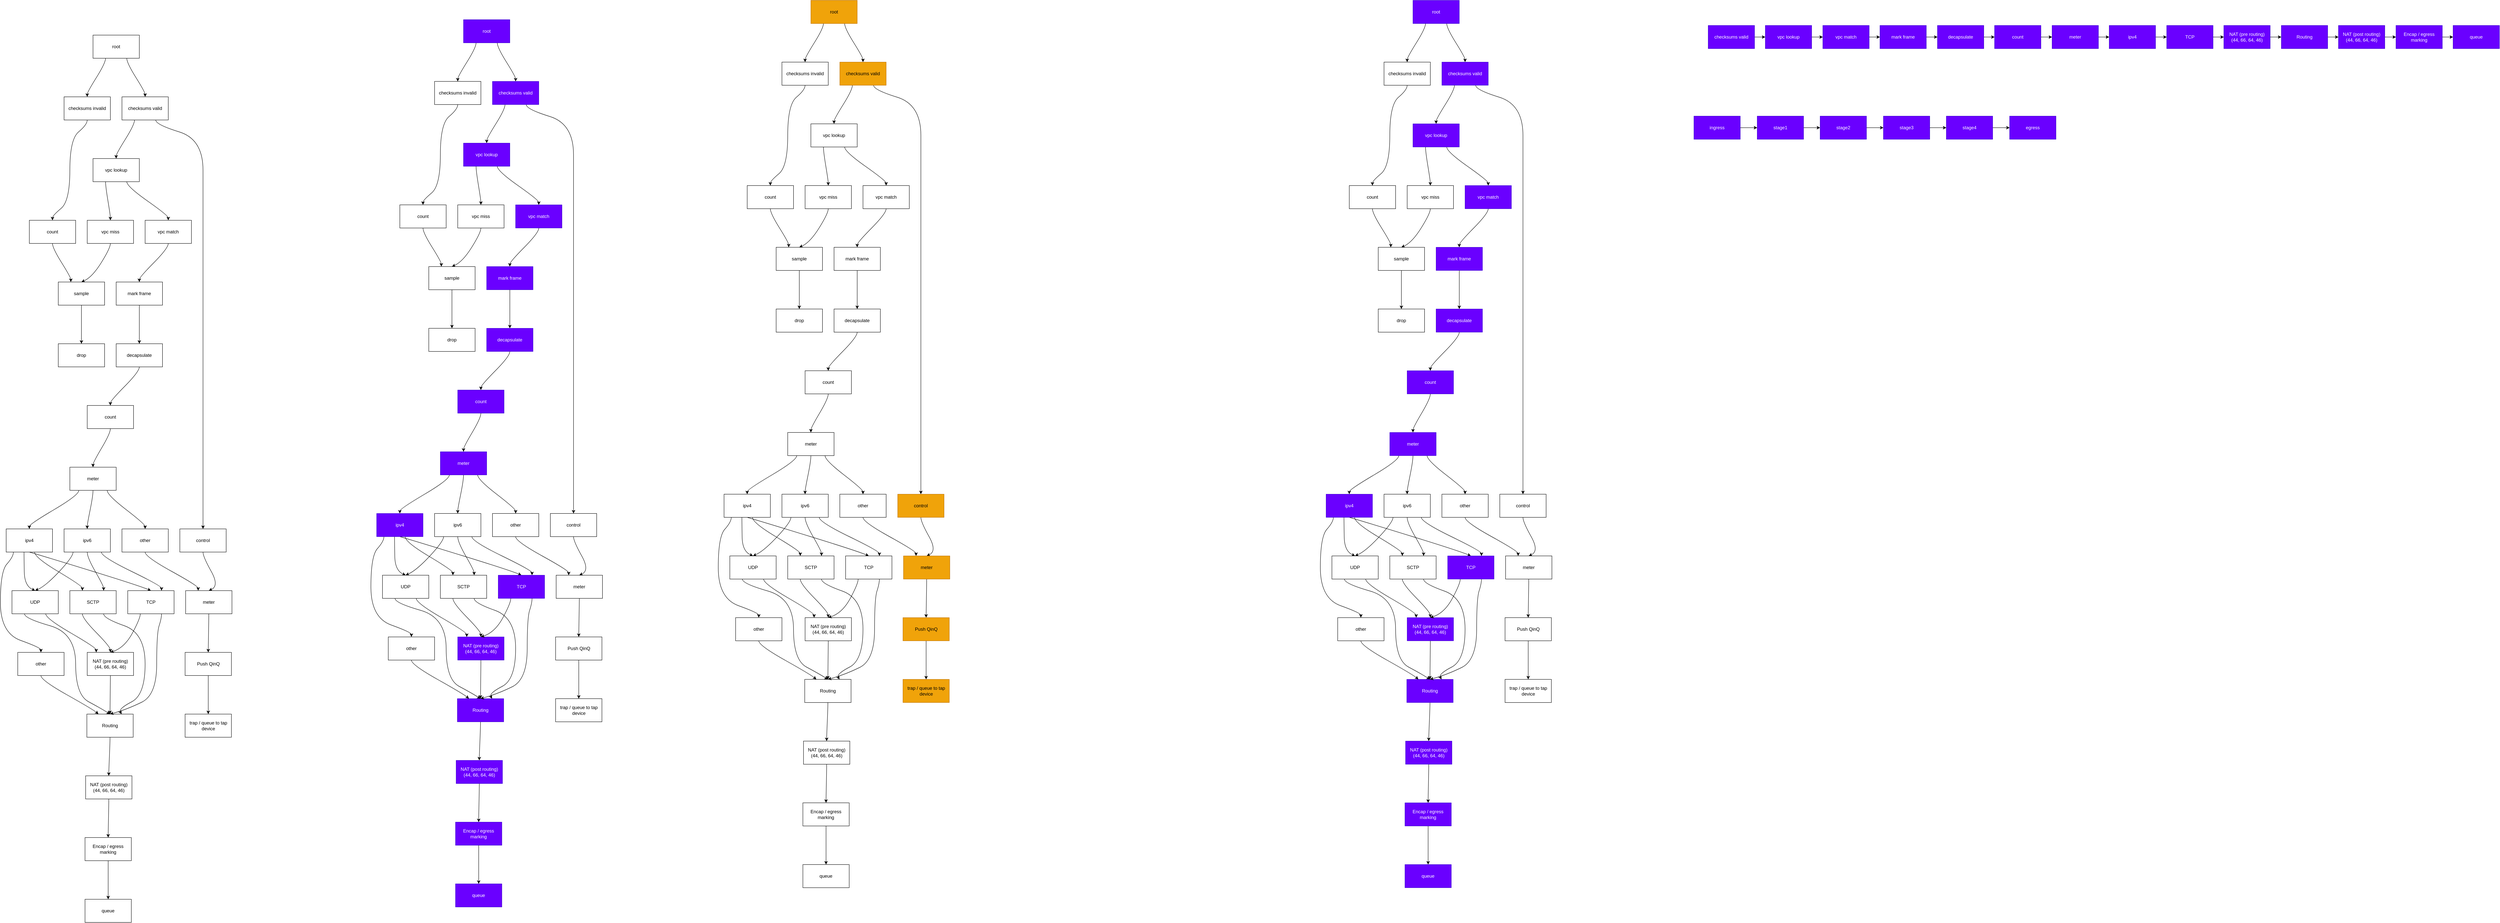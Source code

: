 <mxfile version="27.0.9">
  <diagram name="Page-1" id="r6mv-huth-j_T5dcRZXc">
    <mxGraphModel dx="7130" dy="4565" grid="0" gridSize="10" guides="1" tooltips="1" connect="1" arrows="1" fold="1" page="1" pageScale="1" pageWidth="350" pageHeight="70" math="0" shadow="0">
      <root>
        <mxCell id="0" />
        <mxCell id="1" parent="0" />
        <mxCell id="P9SKCXnRvYGnvvP028wO-3" value="" style="edgeStyle=orthogonalEdgeStyle;rounded=0;orthogonalLoop=1;jettySize=auto;html=1;orthogonal=1;curved=1;noEdgeStyle=1;" parent="1" source="P9SKCXnRvYGnvvP028wO-1" target="P9SKCXnRvYGnvvP028wO-2" edge="1">
          <mxGeometry relative="1" as="geometry">
            <Array as="points">
              <mxPoint x="272.5" y="72" />
              <mxPoint x="225" y="148" />
            </Array>
          </mxGeometry>
        </mxCell>
        <mxCell id="P9SKCXnRvYGnvvP028wO-5" style="edgeStyle=orthogonalEdgeStyle;rounded=0;orthogonalLoop=1;jettySize=auto;html=1;entryX=0.5;entryY=0;entryDx=0;entryDy=0;orthogonal=1;curved=1;noEdgeStyle=1;" parent="1" source="P9SKCXnRvYGnvvP028wO-1" target="P9SKCXnRvYGnvvP028wO-6" edge="1">
          <mxGeometry relative="1" as="geometry">
            <mxPoint x="210" y="160" as="targetPoint" />
            <Array as="points">
              <mxPoint x="327.5" y="72" />
              <mxPoint x="375" y="148" />
            </Array>
          </mxGeometry>
        </mxCell>
        <mxCell id="P9SKCXnRvYGnvvP028wO-1" value="root" style="whiteSpace=wrap;html=1;" parent="1" vertex="1">
          <mxGeometry x="240" width="120" height="60" as="geometry" />
        </mxCell>
        <mxCell id="P9SKCXnRvYGnvvP028wO-8" value="" style="edgeStyle=orthogonalEdgeStyle;rounded=0;orthogonalLoop=1;jettySize=auto;html=1;orthogonal=1;curved=1;noEdgeStyle=1;" parent="1" source="P9SKCXnRvYGnvvP028wO-2" target="P9SKCXnRvYGnvvP028wO-7" edge="1">
          <mxGeometry relative="1" as="geometry">
            <Array as="points">
              <mxPoint x="225" y="232" />
              <mxPoint x="180" y="270" />
              <mxPoint x="180" y="430" />
              <mxPoint x="135" y="468" />
            </Array>
          </mxGeometry>
        </mxCell>
        <mxCell id="P9SKCXnRvYGnvvP028wO-2" value="checksums invalid" style="whiteSpace=wrap;html=1;" parent="1" vertex="1">
          <mxGeometry x="165" y="160" width="120" height="60" as="geometry" />
        </mxCell>
        <mxCell id="P9SKCXnRvYGnvvP028wO-14" value="" style="edgeStyle=orthogonalEdgeStyle;rounded=0;orthogonalLoop=1;jettySize=auto;html=1;orthogonal=1;curved=1;noEdgeStyle=1;" parent="1" source="P9SKCXnRvYGnvvP028wO-6" target="P9SKCXnRvYGnvvP028wO-13" edge="1">
          <mxGeometry relative="1" as="geometry">
            <Array as="points">
              <mxPoint x="347.5" y="232" />
              <mxPoint x="300" y="308" />
            </Array>
          </mxGeometry>
        </mxCell>
        <mxCell id="P9SKCXnRvYGnvvP028wO-16" style="edgeStyle=orthogonalEdgeStyle;rounded=0;orthogonalLoop=1;jettySize=auto;html=1;orthogonal=1;curved=1;noEdgeStyle=1;" parent="1" source="P9SKCXnRvYGnvvP028wO-6" target="P9SKCXnRvYGnvvP028wO-15" edge="1">
          <mxGeometry relative="1" as="geometry">
            <Array as="points">
              <mxPoint x="402.5" y="232" />
              <mxPoint x="525" y="270" />
              <mxPoint x="525" y="430" />
              <mxPoint x="525" y="430" />
              <mxPoint x="525" y="590" />
              <mxPoint x="525" y="590" />
              <mxPoint x="525" y="750" />
              <mxPoint x="525" y="750" />
              <mxPoint x="525" y="910" />
              <mxPoint x="525" y="910" />
              <mxPoint x="525" y="1070" />
              <mxPoint x="525" y="1070" />
              <mxPoint x="525" y="1230" />
              <mxPoint x="525" y="1268" />
            </Array>
          </mxGeometry>
        </mxCell>
        <mxCell id="P9SKCXnRvYGnvvP028wO-6" value="checksums valid" style="whiteSpace=wrap;html=1;" parent="1" vertex="1">
          <mxGeometry x="315" y="160" width="120" height="60" as="geometry" />
        </mxCell>
        <mxCell id="P9SKCXnRvYGnvvP028wO-10" value="" style="edgeStyle=orthogonalEdgeStyle;rounded=0;orthogonalLoop=1;jettySize=auto;html=1;orthogonal=1;curved=1;noEdgeStyle=1;" parent="1" source="P9SKCXnRvYGnvvP028wO-7" target="P9SKCXnRvYGnvvP028wO-9" edge="1">
          <mxGeometry relative="1" as="geometry">
            <Array as="points">
              <mxPoint x="135" y="552" />
              <mxPoint x="182.5" y="628" />
            </Array>
          </mxGeometry>
        </mxCell>
        <mxCell id="P9SKCXnRvYGnvvP028wO-7" value="count" style="whiteSpace=wrap;html=1;" parent="1" vertex="1">
          <mxGeometry x="75" y="480" width="120" height="60" as="geometry" />
        </mxCell>
        <mxCell id="P9SKCXnRvYGnvvP028wO-12" value="" style="edgeStyle=orthogonalEdgeStyle;rounded=0;orthogonalLoop=1;jettySize=auto;html=1;orthogonal=1;curved=1;noEdgeStyle=1;" parent="1" source="P9SKCXnRvYGnvvP028wO-9" target="P9SKCXnRvYGnvvP028wO-11" edge="1">
          <mxGeometry relative="1" as="geometry">
            <Array as="points">
              <mxPoint x="210" y="712" />
              <mxPoint x="210" y="788" />
            </Array>
          </mxGeometry>
        </mxCell>
        <mxCell id="P9SKCXnRvYGnvvP028wO-9" value="sample" style="whiteSpace=wrap;html=1;" parent="1" vertex="1">
          <mxGeometry x="150" y="640" width="120" height="60" as="geometry" />
        </mxCell>
        <mxCell id="P9SKCXnRvYGnvvP028wO-11" value="drop" style="whiteSpace=wrap;html=1;" parent="1" vertex="1">
          <mxGeometry x="150" y="800" width="120" height="60" as="geometry" />
        </mxCell>
        <mxCell id="P9SKCXnRvYGnvvP028wO-18" value="" style="edgeStyle=orthogonalEdgeStyle;rounded=0;orthogonalLoop=1;jettySize=auto;html=1;orthogonal=1;curved=1;noEdgeStyle=1;" parent="1" source="P9SKCXnRvYGnvvP028wO-13" target="P9SKCXnRvYGnvvP028wO-17" edge="1">
          <mxGeometry relative="1" as="geometry">
            <Array as="points">
              <mxPoint x="272.5" y="392" />
              <mxPoint x="285" y="468" />
            </Array>
          </mxGeometry>
        </mxCell>
        <mxCell id="P9SKCXnRvYGnvvP028wO-21" style="edgeStyle=orthogonalEdgeStyle;rounded=0;orthogonalLoop=1;jettySize=auto;html=1;entryX=0.5;entryY=0;entryDx=0;entryDy=0;orthogonal=1;curved=1;noEdgeStyle=1;" parent="1" source="P9SKCXnRvYGnvvP028wO-13" target="P9SKCXnRvYGnvvP028wO-19" edge="1">
          <mxGeometry relative="1" as="geometry">
            <Array as="points">
              <mxPoint x="327.5" y="392" />
              <mxPoint x="435" y="468" />
            </Array>
          </mxGeometry>
        </mxCell>
        <mxCell id="P9SKCXnRvYGnvvP028wO-13" value="vpc lookup" style="whiteSpace=wrap;html=1;" parent="1" vertex="1">
          <mxGeometry x="240" y="320" width="120" height="60" as="geometry" />
        </mxCell>
        <mxCell id="P9SKCXnRvYGnvvP028wO-79" style="edgeStyle=orthogonalEdgeStyle;rounded=0;orthogonalLoop=1;jettySize=auto;html=1;entryX=0.5;entryY=0;entryDx=0;entryDy=0;orthogonal=1;curved=1;noEdgeStyle=1;" parent="1" source="P9SKCXnRvYGnvvP028wO-15" target="P9SKCXnRvYGnvvP028wO-37" edge="1">
          <mxGeometry relative="1" as="geometry">
            <Array as="points">
              <mxPoint x="525" y="1352" />
              <mxPoint x="567.5" y="1428" />
            </Array>
          </mxGeometry>
        </mxCell>
        <mxCell id="P9SKCXnRvYGnvvP028wO-15" value="control" style="whiteSpace=wrap;html=1;" parent="1" vertex="1">
          <mxGeometry x="465" y="1280" width="120" height="60" as="geometry" />
        </mxCell>
        <mxCell id="P9SKCXnRvYGnvvP028wO-20" style="edgeStyle=orthogonalEdgeStyle;rounded=0;orthogonalLoop=1;jettySize=auto;html=1;entryX=0.5;entryY=0;entryDx=0;entryDy=0;orthogonal=1;curved=1;noEdgeStyle=1;" parent="1" source="P9SKCXnRvYGnvvP028wO-17" target="P9SKCXnRvYGnvvP028wO-9" edge="1">
          <mxGeometry relative="1" as="geometry">
            <Array as="points">
              <mxPoint x="285" y="552" />
              <mxPoint x="237.5" y="628" />
            </Array>
          </mxGeometry>
        </mxCell>
        <mxCell id="P9SKCXnRvYGnvvP028wO-17" value="vpc miss" style="whiteSpace=wrap;html=1;" parent="1" vertex="1">
          <mxGeometry x="225" y="480" width="120" height="60" as="geometry" />
        </mxCell>
        <mxCell id="P9SKCXnRvYGnvvP028wO-23" value="" style="edgeStyle=orthogonalEdgeStyle;rounded=0;orthogonalLoop=1;jettySize=auto;html=1;orthogonal=1;curved=1;noEdgeStyle=1;" parent="1" source="P9SKCXnRvYGnvvP028wO-19" target="P9SKCXnRvYGnvvP028wO-22" edge="1">
          <mxGeometry relative="1" as="geometry">
            <Array as="points">
              <mxPoint x="435" y="552" />
              <mxPoint x="360" y="628" />
            </Array>
          </mxGeometry>
        </mxCell>
        <mxCell id="P9SKCXnRvYGnvvP028wO-19" value="vpc match" style="whiteSpace=wrap;html=1;" parent="1" vertex="1">
          <mxGeometry x="375" y="480" width="120" height="60" as="geometry" />
        </mxCell>
        <mxCell id="P9SKCXnRvYGnvvP028wO-25" value="" style="edgeStyle=orthogonalEdgeStyle;rounded=0;orthogonalLoop=1;jettySize=auto;html=1;orthogonal=1;curved=1;noEdgeStyle=1;" parent="1" source="P9SKCXnRvYGnvvP028wO-22" target="P9SKCXnRvYGnvvP028wO-24" edge="1">
          <mxGeometry relative="1" as="geometry">
            <Array as="points">
              <mxPoint x="360" y="712" />
              <mxPoint x="360" y="788" />
            </Array>
          </mxGeometry>
        </mxCell>
        <mxCell id="P9SKCXnRvYGnvvP028wO-22" value="mark frame" style="whiteSpace=wrap;html=1;" parent="1" vertex="1">
          <mxGeometry x="300" y="640" width="120" height="60" as="geometry" />
        </mxCell>
        <mxCell id="P9SKCXnRvYGnvvP028wO-27" value="" style="edgeStyle=orthogonalEdgeStyle;rounded=0;orthogonalLoop=1;jettySize=auto;html=1;orthogonal=1;curved=1;noEdgeStyle=1;" parent="1" source="P9SKCXnRvYGnvvP028wO-24" target="P9SKCXnRvYGnvvP028wO-26" edge="1">
          <mxGeometry relative="1" as="geometry">
            <Array as="points">
              <mxPoint x="360" y="872" />
              <mxPoint x="285" y="948" />
            </Array>
          </mxGeometry>
        </mxCell>
        <mxCell id="P9SKCXnRvYGnvvP028wO-24" value="decapsulate" style="whiteSpace=wrap;html=1;" parent="1" vertex="1">
          <mxGeometry x="300" y="800" width="120" height="60" as="geometry" />
        </mxCell>
        <mxCell id="P9SKCXnRvYGnvvP028wO-29" value="" style="edgeStyle=orthogonalEdgeStyle;rounded=0;orthogonalLoop=1;jettySize=auto;html=1;orthogonal=1;curved=1;noEdgeStyle=1;" parent="1" source="P9SKCXnRvYGnvvP028wO-26" target="P9SKCXnRvYGnvvP028wO-28" edge="1">
          <mxGeometry relative="1" as="geometry">
            <Array as="points">
              <mxPoint x="285" y="1032" />
              <mxPoint x="240" y="1108" />
            </Array>
          </mxGeometry>
        </mxCell>
        <mxCell id="P9SKCXnRvYGnvvP028wO-26" value="count" style="whiteSpace=wrap;html=1;" parent="1" vertex="1">
          <mxGeometry x="225" y="960" width="120" height="60" as="geometry" />
        </mxCell>
        <mxCell id="P9SKCXnRvYGnvvP028wO-31" value="" style="edgeStyle=orthogonalEdgeStyle;rounded=0;orthogonalLoop=1;jettySize=auto;html=1;orthogonal=1;curved=1;noEdgeStyle=1;" parent="1" source="P9SKCXnRvYGnvvP028wO-28" target="P9SKCXnRvYGnvvP028wO-30" edge="1">
          <mxGeometry relative="1" as="geometry">
            <Array as="points">
              <mxPoint x="203.333" y="1192" />
              <mxPoint x="75" y="1268" />
            </Array>
          </mxGeometry>
        </mxCell>
        <mxCell id="P9SKCXnRvYGnvvP028wO-35" style="edgeStyle=orthogonalEdgeStyle;rounded=0;orthogonalLoop=1;jettySize=auto;html=1;entryX=0.5;entryY=0;entryDx=0;entryDy=0;orthogonal=1;curved=1;noEdgeStyle=1;" parent="1" source="P9SKCXnRvYGnvvP028wO-28" target="P9SKCXnRvYGnvvP028wO-33" edge="1">
          <mxGeometry relative="1" as="geometry">
            <Array as="points">
              <mxPoint x="240" y="1194" />
              <mxPoint x="225" y="1268" />
            </Array>
          </mxGeometry>
        </mxCell>
        <mxCell id="P9SKCXnRvYGnvvP028wO-36" style="edgeStyle=orthogonalEdgeStyle;rounded=0;orthogonalLoop=1;jettySize=auto;html=1;orthogonal=1;curved=1;noEdgeStyle=1;" parent="1" source="P9SKCXnRvYGnvvP028wO-28" target="P9SKCXnRvYGnvvP028wO-34" edge="1">
          <mxGeometry relative="1" as="geometry">
            <Array as="points">
              <mxPoint x="276.667" y="1192" />
              <mxPoint x="375" y="1268" />
            </Array>
          </mxGeometry>
        </mxCell>
        <mxCell id="P9SKCXnRvYGnvvP028wO-28" value="meter" style="whiteSpace=wrap;html=1;" parent="1" vertex="1">
          <mxGeometry x="180" y="1120" width="120" height="60" as="geometry" />
        </mxCell>
        <mxCell id="P9SKCXnRvYGnvvP028wO-58" style="edgeStyle=orthogonalEdgeStyle;rounded=0;orthogonalLoop=1;jettySize=auto;html=1;entryX=0.5;entryY=0;entryDx=0;entryDy=0;orthogonal=1;curved=1;exitX=0.5;exitY=1;exitDx=0;exitDy=0;noEdgeStyle=1;" parent="1" source="P9SKCXnRvYGnvvP028wO-30" target="P9SKCXnRvYGnvvP028wO-54" edge="1">
          <mxGeometry relative="1" as="geometry">
            <Array as="points">
              <mxPoint x="116.25" y="1352" />
              <mxPoint x="362.5" y="1428" />
            </Array>
          </mxGeometry>
        </mxCell>
        <mxCell id="P9SKCXnRvYGnvvP028wO-59" style="edgeStyle=orthogonalEdgeStyle;rounded=0;orthogonalLoop=1;jettySize=auto;html=1;entryX=0.5;entryY=0;entryDx=0;entryDy=0;orthogonal=1;curved=1;noEdgeStyle=1;" parent="1" source="P9SKCXnRvYGnvvP028wO-30" target="P9SKCXnRvYGnvvP028wO-55" edge="1">
          <mxGeometry relative="1" as="geometry">
            <Array as="points">
              <mxPoint x="61.25" y="1354" />
              <mxPoint x="62.5" y="1428" />
            </Array>
          </mxGeometry>
        </mxCell>
        <mxCell id="P9SKCXnRvYGnvvP028wO-60" style="edgeStyle=orthogonalEdgeStyle;rounded=0;orthogonalLoop=1;jettySize=auto;html=1;orthogonal=1;curved=1;noEdgeStyle=1;" parent="1" source="P9SKCXnRvYGnvvP028wO-30" target="P9SKCXnRvYGnvvP028wO-56" edge="1">
          <mxGeometry relative="1" as="geometry">
            <Array as="points">
              <mxPoint x="88.75" y="1354" />
              <mxPoint x="212.5" y="1428" />
            </Array>
          </mxGeometry>
        </mxCell>
        <mxCell id="P9SKCXnRvYGnvvP028wO-61" style="edgeStyle=orthogonalEdgeStyle;rounded=0;orthogonalLoop=1;jettySize=auto;html=1;orthogonal=1;curved=1;noEdgeStyle=1;" parent="1" source="P9SKCXnRvYGnvvP028wO-30" target="P9SKCXnRvYGnvvP028wO-57" edge="1">
          <mxGeometry relative="1" as="geometry">
            <Array as="points">
              <mxPoint x="33.75" y="1352" />
              <mxPoint y="1390" />
              <mxPoint y="1550" />
              <mxPoint x="105" y="1588" />
            </Array>
          </mxGeometry>
        </mxCell>
        <mxCell id="P9SKCXnRvYGnvvP028wO-30" value="ipv4" style="whiteSpace=wrap;html=1;" parent="1" vertex="1">
          <mxGeometry x="15" y="1280" width="120" height="60" as="geometry" />
        </mxCell>
        <mxCell id="P9SKCXnRvYGnvvP028wO-70" style="edgeStyle=orthogonalEdgeStyle;rounded=0;orthogonalLoop=1;jettySize=auto;html=1;orthogonal=1;curved=1;noEdgeStyle=1;" parent="1" source="P9SKCXnRvYGnvvP028wO-33" target="P9SKCXnRvYGnvvP028wO-54" edge="1">
          <mxGeometry relative="1" as="geometry">
            <Array as="points">
              <mxPoint x="261.667" y="1352" />
              <mxPoint x="417.5" y="1428" />
            </Array>
          </mxGeometry>
        </mxCell>
        <mxCell id="P9SKCXnRvYGnvvP028wO-71" style="edgeStyle=orthogonalEdgeStyle;rounded=0;orthogonalLoop=1;jettySize=auto;html=1;entryX=0.5;entryY=0;entryDx=0;entryDy=0;orthogonal=1;curved=1;noEdgeStyle=1;" parent="1" source="P9SKCXnRvYGnvvP028wO-33" target="P9SKCXnRvYGnvvP028wO-55" edge="1">
          <mxGeometry relative="1" as="geometry">
            <Array as="points">
              <mxPoint x="188.333" y="1352" />
              <mxPoint x="117.5" y="1428" />
            </Array>
          </mxGeometry>
        </mxCell>
        <mxCell id="P9SKCXnRvYGnvvP028wO-72" style="edgeStyle=orthogonalEdgeStyle;rounded=0;orthogonalLoop=1;jettySize=auto;html=1;orthogonal=1;curved=1;noEdgeStyle=1;" parent="1" source="P9SKCXnRvYGnvvP028wO-33" target="P9SKCXnRvYGnvvP028wO-56" edge="1">
          <mxGeometry relative="1" as="geometry">
            <Array as="points">
              <mxPoint x="225" y="1354" />
              <mxPoint x="267.5" y="1428" />
            </Array>
          </mxGeometry>
        </mxCell>
        <mxCell id="P9SKCXnRvYGnvvP028wO-33" value="ipv6" style="whiteSpace=wrap;html=1;" parent="1" vertex="1">
          <mxGeometry x="165" y="1280" width="120" height="60" as="geometry" />
        </mxCell>
        <mxCell id="P9SKCXnRvYGnvvP028wO-38" value="" style="edgeStyle=orthogonalEdgeStyle;rounded=0;orthogonalLoop=1;jettySize=auto;html=1;orthogonal=1;curved=1;noEdgeStyle=1;" parent="1" source="P9SKCXnRvYGnvvP028wO-34" target="P9SKCXnRvYGnvvP028wO-37" edge="1">
          <mxGeometry relative="1" as="geometry">
            <Array as="points">
              <mxPoint x="375" y="1352" />
              <mxPoint x="512.5" y="1428" />
            </Array>
          </mxGeometry>
        </mxCell>
        <mxCell id="P9SKCXnRvYGnvvP028wO-34" value="other" style="whiteSpace=wrap;html=1;" parent="1" vertex="1">
          <mxGeometry x="315" y="1280" width="120" height="60" as="geometry" />
        </mxCell>
        <mxCell id="P9SKCXnRvYGnvvP028wO-40" value="" style="edgeStyle=orthogonalEdgeStyle;rounded=0;orthogonalLoop=1;jettySize=auto;html=1;orthogonal=1;entryX=0.5;entryY=0;entryDx=0;entryDy=0;curved=1;noEdgeStyle=1;" parent="1" source="P9SKCXnRvYGnvvP028wO-37" target="P9SKCXnRvYGnvvP028wO-52" edge="1">
          <mxGeometry relative="1" as="geometry">
            <Array as="points">
              <mxPoint x="540" y="1512" />
              <mxPoint x="538.594" y="1588" />
            </Array>
          </mxGeometry>
        </mxCell>
        <mxCell id="P9SKCXnRvYGnvvP028wO-37" value="meter" style="whiteSpace=wrap;html=1;" parent="1" vertex="1">
          <mxGeometry x="480" y="1440" width="120" height="60" as="geometry" />
        </mxCell>
        <mxCell id="P9SKCXnRvYGnvvP028wO-39" value="trap / queue to tap device" style="whiteSpace=wrap;html=1;" parent="1" vertex="1">
          <mxGeometry x="478.594" y="1760" width="120" height="60" as="geometry" />
        </mxCell>
        <mxCell id="P9SKCXnRvYGnvvP028wO-46" style="edgeStyle=orthogonalEdgeStyle;rounded=0;orthogonalLoop=1;jettySize=auto;html=1;orthogonal=1;curved=1;noEdgeStyle=1;" parent="1" source="P9SKCXnRvYGnvvP028wO-41" target="P9SKCXnRvYGnvvP028wO-44" edge="1">
          <mxGeometry relative="1" as="geometry">
            <Array as="points">
              <mxPoint x="285" y="1672" />
              <mxPoint x="284.081" y="1744" />
            </Array>
          </mxGeometry>
        </mxCell>
        <mxCell id="P9SKCXnRvYGnvvP028wO-41" value="NAT (pre routing)&lt;div&gt;(44, 66, 64, 46)&lt;/div&gt;" style="whiteSpace=wrap;html=1;" parent="1" vertex="1">
          <mxGeometry x="225" y="1600" width="120" height="60" as="geometry" />
        </mxCell>
        <mxCell id="P9SKCXnRvYGnvvP028wO-47" style="edgeStyle=orthogonalEdgeStyle;rounded=0;orthogonalLoop=1;jettySize=auto;html=1;orthogonal=1;curved=1;noEdgeStyle=1;" parent="1" source="P9SKCXnRvYGnvvP028wO-44" target="P9SKCXnRvYGnvvP028wO-45" edge="1">
          <mxGeometry relative="1" as="geometry">
            <Array as="points">
              <mxPoint x="284.081" y="1832" />
              <mxPoint x="280.885" y="1908" />
            </Array>
          </mxGeometry>
        </mxCell>
        <mxCell id="P9SKCXnRvYGnvvP028wO-44" value="Routing" style="whiteSpace=wrap;html=1;" parent="1" vertex="1">
          <mxGeometry x="224.081" y="1760" width="120" height="60" as="geometry" />
        </mxCell>
        <mxCell id="P9SKCXnRvYGnvvP028wO-74" style="edgeStyle=orthogonalEdgeStyle;rounded=0;orthogonalLoop=1;jettySize=auto;html=1;orthogonal=1;curved=1;noEdgeStyle=1;" parent="1" source="P9SKCXnRvYGnvvP028wO-45" target="P9SKCXnRvYGnvvP028wO-73" edge="1">
          <mxGeometry relative="1" as="geometry">
            <Array as="points">
              <mxPoint x="280.885" y="1992" />
              <mxPoint x="279.287" y="2068" />
            </Array>
          </mxGeometry>
        </mxCell>
        <mxCell id="P9SKCXnRvYGnvvP028wO-45" value="NAT (post routing)&lt;div&gt;(44, 66, 64, 46)&lt;/div&gt;" style="whiteSpace=wrap;html=1;" parent="1" vertex="1">
          <mxGeometry x="220.885" y="1920" width="120" height="60" as="geometry" />
        </mxCell>
        <mxCell id="P9SKCXnRvYGnvvP028wO-53" style="edgeStyle=orthogonalEdgeStyle;rounded=0;orthogonalLoop=1;jettySize=auto;html=1;orthogonal=1;curved=1;noEdgeStyle=1;" parent="1" source="P9SKCXnRvYGnvvP028wO-52" target="P9SKCXnRvYGnvvP028wO-39" edge="1">
          <mxGeometry relative="1" as="geometry">
            <Array as="points">
              <mxPoint x="538.594" y="1672" />
              <mxPoint x="538.594" y="1748" />
            </Array>
          </mxGeometry>
        </mxCell>
        <mxCell id="P9SKCXnRvYGnvvP028wO-52" value="Push QinQ" style="whiteSpace=wrap;html=1;" parent="1" vertex="1">
          <mxGeometry x="478.594" y="1600" width="120" height="60" as="geometry" />
        </mxCell>
        <mxCell id="P9SKCXnRvYGnvvP028wO-62" style="edgeStyle=orthogonalEdgeStyle;rounded=0;orthogonalLoop=1;jettySize=auto;html=1;entryX=0.5;entryY=0;entryDx=0;entryDy=0;orthogonal=1;curved=1;noEdgeStyle=1;" parent="1" source="P9SKCXnRvYGnvvP028wO-54" target="P9SKCXnRvYGnvvP028wO-41" edge="1">
          <mxGeometry relative="1" as="geometry">
            <Array as="points">
              <mxPoint x="362.5" y="1512" />
              <mxPoint x="321.667" y="1588" />
            </Array>
          </mxGeometry>
        </mxCell>
        <mxCell id="P9SKCXnRvYGnvvP028wO-66" style="edgeStyle=orthogonalEdgeStyle;rounded=0;orthogonalLoop=1;jettySize=auto;html=1;orthogonal=1;entryX=0.5;entryY=0;entryDx=0;entryDy=0;curved=1;noEdgeStyle=1;" parent="1" source="P9SKCXnRvYGnvvP028wO-54" target="P9SKCXnRvYGnvvP028wO-44" edge="1">
          <mxGeometry relative="1" as="geometry">
            <mxPoint x="387" y="1760" as="targetPoint" />
            <Array as="points">
              <mxPoint x="417.5" y="1512" />
              <mxPoint x="405" y="1550" />
              <mxPoint x="405" y="1710" />
              <mxPoint x="328.081" y="1748" />
            </Array>
          </mxGeometry>
        </mxCell>
        <mxCell id="P9SKCXnRvYGnvvP028wO-54" value="TCP" style="whiteSpace=wrap;html=1;" parent="1" vertex="1">
          <mxGeometry x="330" y="1440" width="120" height="60" as="geometry" />
        </mxCell>
        <mxCell id="P9SKCXnRvYGnvvP028wO-63" style="edgeStyle=orthogonalEdgeStyle;rounded=0;orthogonalLoop=1;jettySize=auto;html=1;orthogonal=1;curved=1;noEdgeStyle=1;" parent="1" source="P9SKCXnRvYGnvvP028wO-55" target="P9SKCXnRvYGnvvP028wO-41" edge="1">
          <mxGeometry relative="1" as="geometry">
            <Array as="points">
              <mxPoint x="117.5" y="1512" />
              <mxPoint x="248.333" y="1588" />
            </Array>
          </mxGeometry>
        </mxCell>
        <mxCell id="P9SKCXnRvYGnvvP028wO-67" style="edgeStyle=orthogonalEdgeStyle;rounded=0;orthogonalLoop=1;jettySize=auto;html=1;orthogonal=1;entryX=0.5;entryY=0;entryDx=0;entryDy=0;curved=1;noEdgeStyle=1;" parent="1" source="P9SKCXnRvYGnvvP028wO-55" target="P9SKCXnRvYGnvvP028wO-44" edge="1">
          <mxGeometry relative="1" as="geometry">
            <mxPoint x="420" y="1760" as="targetPoint" />
            <Array as="points">
              <mxPoint x="62.5" y="1512" />
              <mxPoint x="195" y="1550" />
              <mxPoint x="195" y="1710" />
              <mxPoint x="262.081" y="1746" />
            </Array>
          </mxGeometry>
        </mxCell>
        <mxCell id="P9SKCXnRvYGnvvP028wO-55" value="UDP" style="whiteSpace=wrap;html=1;" parent="1" vertex="1">
          <mxGeometry x="30" y="1440" width="120" height="60" as="geometry" />
        </mxCell>
        <mxCell id="P9SKCXnRvYGnvvP028wO-64" style="edgeStyle=orthogonalEdgeStyle;rounded=0;orthogonalLoop=1;jettySize=auto;html=1;entryX=0.5;entryY=0;entryDx=0;entryDy=0;orthogonal=1;curved=1;noEdgeStyle=1;" parent="1" source="P9SKCXnRvYGnvvP028wO-56" target="P9SKCXnRvYGnvvP028wO-41" edge="1">
          <mxGeometry relative="1" as="geometry">
            <Array as="points">
              <mxPoint x="212.5" y="1512" />
              <mxPoint x="285" y="1586" />
            </Array>
          </mxGeometry>
        </mxCell>
        <mxCell id="P9SKCXnRvYGnvvP028wO-68" style="edgeStyle=orthogonalEdgeStyle;rounded=0;orthogonalLoop=1;jettySize=auto;html=1;entryX=0.75;entryY=0;entryDx=0;entryDy=0;orthogonal=1;curved=1;noEdgeStyle=1;" parent="1" source="P9SKCXnRvYGnvvP028wO-56" target="P9SKCXnRvYGnvvP028wO-44" edge="1">
          <mxGeometry relative="1" as="geometry">
            <Array as="points">
              <mxPoint x="267.5" y="1512" />
              <mxPoint x="375" y="1550" />
              <mxPoint x="375" y="1710" />
              <mxPoint x="306.081" y="1746" />
            </Array>
          </mxGeometry>
        </mxCell>
        <mxCell id="P9SKCXnRvYGnvvP028wO-56" value="SCTP" style="whiteSpace=wrap;html=1;" parent="1" vertex="1">
          <mxGeometry x="180" y="1440" width="120" height="60" as="geometry" />
        </mxCell>
        <mxCell id="P9SKCXnRvYGnvvP028wO-65" style="edgeStyle=orthogonalEdgeStyle;rounded=0;orthogonalLoop=1;jettySize=auto;html=1;entryX=0.25;entryY=0;entryDx=0;entryDy=0;orthogonal=1;curved=1;noEdgeStyle=1;" parent="1" source="P9SKCXnRvYGnvvP028wO-57" target="P9SKCXnRvYGnvvP028wO-44" edge="1">
          <mxGeometry relative="1" as="geometry">
            <Array as="points">
              <mxPoint x="105" y="1672" />
              <mxPoint x="240.081" y="1748" />
            </Array>
          </mxGeometry>
        </mxCell>
        <mxCell id="P9SKCXnRvYGnvvP028wO-57" value="other" style="whiteSpace=wrap;html=1;" parent="1" vertex="1">
          <mxGeometry x="45" y="1600" width="120" height="60" as="geometry" />
        </mxCell>
        <mxCell id="P9SKCXnRvYGnvvP028wO-76" value="" style="edgeStyle=orthogonalEdgeStyle;rounded=0;orthogonalLoop=1;jettySize=auto;html=1;orthogonal=1;curved=1;noEdgeStyle=1;" parent="1" source="P9SKCXnRvYGnvvP028wO-73" target="P9SKCXnRvYGnvvP028wO-75" edge="1">
          <mxGeometry relative="1" as="geometry">
            <Array as="points">
              <mxPoint x="279.287" y="2152" />
              <mxPoint x="279.287" y="2228" />
            </Array>
          </mxGeometry>
        </mxCell>
        <mxCell id="P9SKCXnRvYGnvvP028wO-73" value="Encap / egress marking" style="whiteSpace=wrap;html=1;" parent="1" vertex="1">
          <mxGeometry x="219.287" y="2080" width="120" height="60" as="geometry" />
        </mxCell>
        <mxCell id="P9SKCXnRvYGnvvP028wO-75" value="queue" style="whiteSpace=wrap;html=1;" parent="1" vertex="1">
          <mxGeometry x="219.287" y="2240" width="120" height="60" as="geometry" />
        </mxCell>
        <mxCell id="P9SKCXnRvYGnvvP028wO-81" value="" style="edgeStyle=orthogonalEdgeStyle;rounded=0;orthogonalLoop=1;jettySize=auto;html=1;orthogonal=1;curved=1;noEdgeStyle=1;" parent="1" source="P9SKCXnRvYGnvvP028wO-83" target="P9SKCXnRvYGnvvP028wO-85" edge="1">
          <mxGeometry relative="1" as="geometry">
            <Array as="points">
              <mxPoint x="1232.5" y="32" />
              <mxPoint x="1185" y="108" />
            </Array>
          </mxGeometry>
        </mxCell>
        <mxCell id="P9SKCXnRvYGnvvP028wO-82" style="edgeStyle=orthogonalEdgeStyle;rounded=0;orthogonalLoop=1;jettySize=auto;html=1;entryX=0.5;entryY=0;entryDx=0;entryDy=0;orthogonal=1;curved=1;noEdgeStyle=1;" parent="1" source="P9SKCXnRvYGnvvP028wO-83" target="P9SKCXnRvYGnvvP028wO-88" edge="1">
          <mxGeometry relative="1" as="geometry">
            <mxPoint x="1170" y="120" as="targetPoint" />
            <Array as="points">
              <mxPoint x="1287.5" y="32" />
              <mxPoint x="1335" y="108" />
            </Array>
          </mxGeometry>
        </mxCell>
        <mxCell id="P9SKCXnRvYGnvvP028wO-83" value="root" style="whiteSpace=wrap;html=1;fillColor=#6a00ff;fontColor=#ffffff;strokeColor=#3700CC;" parent="1" vertex="1">
          <mxGeometry x="1200" y="-40" width="120" height="60" as="geometry" />
        </mxCell>
        <mxCell id="P9SKCXnRvYGnvvP028wO-84" value="" style="edgeStyle=orthogonalEdgeStyle;rounded=0;orthogonalLoop=1;jettySize=auto;html=1;orthogonal=1;curved=1;noEdgeStyle=1;" parent="1" source="P9SKCXnRvYGnvvP028wO-85" target="P9SKCXnRvYGnvvP028wO-90" edge="1">
          <mxGeometry relative="1" as="geometry">
            <Array as="points">
              <mxPoint x="1185" y="192" />
              <mxPoint x="1140" y="230" />
              <mxPoint x="1140" y="390" />
              <mxPoint x="1095" y="428" />
            </Array>
          </mxGeometry>
        </mxCell>
        <mxCell id="P9SKCXnRvYGnvvP028wO-85" value="checksums invalid" style="whiteSpace=wrap;html=1;" parent="1" vertex="1">
          <mxGeometry x="1125" y="120" width="120" height="60" as="geometry" />
        </mxCell>
        <mxCell id="P9SKCXnRvYGnvvP028wO-86" value="" style="edgeStyle=orthogonalEdgeStyle;rounded=0;orthogonalLoop=1;jettySize=auto;html=1;orthogonal=1;curved=1;noEdgeStyle=1;" parent="1" source="P9SKCXnRvYGnvvP028wO-88" target="P9SKCXnRvYGnvvP028wO-96" edge="1">
          <mxGeometry relative="1" as="geometry">
            <Array as="points">
              <mxPoint x="1307.5" y="192" />
              <mxPoint x="1260" y="268" />
            </Array>
          </mxGeometry>
        </mxCell>
        <mxCell id="P9SKCXnRvYGnvvP028wO-87" style="edgeStyle=orthogonalEdgeStyle;rounded=0;orthogonalLoop=1;jettySize=auto;html=1;orthogonal=1;curved=1;noEdgeStyle=1;" parent="1" source="P9SKCXnRvYGnvvP028wO-88" target="P9SKCXnRvYGnvvP028wO-98" edge="1">
          <mxGeometry relative="1" as="geometry">
            <Array as="points">
              <mxPoint x="1362.5" y="192" />
              <mxPoint x="1485" y="230" />
              <mxPoint x="1485" y="390" />
              <mxPoint x="1485" y="390" />
              <mxPoint x="1485" y="550" />
              <mxPoint x="1485" y="550" />
              <mxPoint x="1485" y="710" />
              <mxPoint x="1485" y="710" />
              <mxPoint x="1485" y="870" />
              <mxPoint x="1485" y="870" />
              <mxPoint x="1485" y="1030" />
              <mxPoint x="1485" y="1030" />
              <mxPoint x="1485" y="1190" />
              <mxPoint x="1485" y="1228" />
            </Array>
          </mxGeometry>
        </mxCell>
        <mxCell id="P9SKCXnRvYGnvvP028wO-88" value="checksums valid" style="whiteSpace=wrap;html=1;fillColor=#6a00ff;fontColor=#ffffff;strokeColor=#3700CC;" parent="1" vertex="1">
          <mxGeometry x="1275" y="120" width="120" height="60" as="geometry" />
        </mxCell>
        <mxCell id="P9SKCXnRvYGnvvP028wO-89" value="" style="edgeStyle=orthogonalEdgeStyle;rounded=0;orthogonalLoop=1;jettySize=auto;html=1;orthogonal=1;curved=1;noEdgeStyle=1;" parent="1" source="P9SKCXnRvYGnvvP028wO-90" target="P9SKCXnRvYGnvvP028wO-92" edge="1">
          <mxGeometry relative="1" as="geometry">
            <Array as="points">
              <mxPoint x="1095" y="512" />
              <mxPoint x="1142.5" y="588" />
            </Array>
          </mxGeometry>
        </mxCell>
        <mxCell id="P9SKCXnRvYGnvvP028wO-90" value="count" style="whiteSpace=wrap;html=1;" parent="1" vertex="1">
          <mxGeometry x="1035" y="440" width="120" height="60" as="geometry" />
        </mxCell>
        <mxCell id="P9SKCXnRvYGnvvP028wO-91" value="" style="edgeStyle=orthogonalEdgeStyle;rounded=0;orthogonalLoop=1;jettySize=auto;html=1;orthogonal=1;curved=1;noEdgeStyle=1;" parent="1" source="P9SKCXnRvYGnvvP028wO-92" target="P9SKCXnRvYGnvvP028wO-93" edge="1">
          <mxGeometry relative="1" as="geometry">
            <Array as="points">
              <mxPoint x="1170" y="672" />
              <mxPoint x="1170" y="748" />
            </Array>
          </mxGeometry>
        </mxCell>
        <mxCell id="P9SKCXnRvYGnvvP028wO-92" value="sample" style="whiteSpace=wrap;html=1;" parent="1" vertex="1">
          <mxGeometry x="1110" y="600" width="120" height="60" as="geometry" />
        </mxCell>
        <mxCell id="P9SKCXnRvYGnvvP028wO-93" value="drop" style="whiteSpace=wrap;html=1;" parent="1" vertex="1">
          <mxGeometry x="1110" y="760" width="120" height="60" as="geometry" />
        </mxCell>
        <mxCell id="P9SKCXnRvYGnvvP028wO-94" value="" style="edgeStyle=orthogonalEdgeStyle;rounded=0;orthogonalLoop=1;jettySize=auto;html=1;orthogonal=1;curved=1;noEdgeStyle=1;" parent="1" source="P9SKCXnRvYGnvvP028wO-96" target="P9SKCXnRvYGnvvP028wO-100" edge="1">
          <mxGeometry relative="1" as="geometry">
            <Array as="points">
              <mxPoint x="1232.5" y="352" />
              <mxPoint x="1245" y="428" />
            </Array>
          </mxGeometry>
        </mxCell>
        <mxCell id="P9SKCXnRvYGnvvP028wO-95" style="edgeStyle=orthogonalEdgeStyle;rounded=0;orthogonalLoop=1;jettySize=auto;html=1;entryX=0.5;entryY=0;entryDx=0;entryDy=0;orthogonal=1;curved=1;noEdgeStyle=1;" parent="1" source="P9SKCXnRvYGnvvP028wO-96" target="P9SKCXnRvYGnvvP028wO-102" edge="1">
          <mxGeometry relative="1" as="geometry">
            <Array as="points">
              <mxPoint x="1287.5" y="352" />
              <mxPoint x="1395" y="428" />
            </Array>
          </mxGeometry>
        </mxCell>
        <mxCell id="P9SKCXnRvYGnvvP028wO-96" value="vpc lookup" style="whiteSpace=wrap;html=1;fillColor=#6a00ff;fontColor=#ffffff;strokeColor=#3700CC;" parent="1" vertex="1">
          <mxGeometry x="1200" y="280" width="120" height="60" as="geometry" />
        </mxCell>
        <mxCell id="P9SKCXnRvYGnvvP028wO-97" style="edgeStyle=orthogonalEdgeStyle;rounded=0;orthogonalLoop=1;jettySize=auto;html=1;entryX=0.5;entryY=0;entryDx=0;entryDy=0;orthogonal=1;curved=1;noEdgeStyle=1;" parent="1" source="P9SKCXnRvYGnvvP028wO-98" target="P9SKCXnRvYGnvvP028wO-125" edge="1">
          <mxGeometry relative="1" as="geometry">
            <Array as="points">
              <mxPoint x="1485" y="1312" />
              <mxPoint x="1527.5" y="1388" />
            </Array>
          </mxGeometry>
        </mxCell>
        <mxCell id="P9SKCXnRvYGnvvP028wO-98" value="control" style="whiteSpace=wrap;html=1;" parent="1" vertex="1">
          <mxGeometry x="1425" y="1240" width="120" height="60" as="geometry" />
        </mxCell>
        <mxCell id="P9SKCXnRvYGnvvP028wO-99" style="edgeStyle=orthogonalEdgeStyle;rounded=0;orthogonalLoop=1;jettySize=auto;html=1;entryX=0.5;entryY=0;entryDx=0;entryDy=0;orthogonal=1;curved=1;noEdgeStyle=1;" parent="1" source="P9SKCXnRvYGnvvP028wO-100" target="P9SKCXnRvYGnvvP028wO-92" edge="1">
          <mxGeometry relative="1" as="geometry">
            <Array as="points">
              <mxPoint x="1245" y="512" />
              <mxPoint x="1197.5" y="588" />
            </Array>
          </mxGeometry>
        </mxCell>
        <mxCell id="P9SKCXnRvYGnvvP028wO-100" value="vpc miss" style="whiteSpace=wrap;html=1;" parent="1" vertex="1">
          <mxGeometry x="1185" y="440" width="120" height="60" as="geometry" />
        </mxCell>
        <mxCell id="P9SKCXnRvYGnvvP028wO-101" value="" style="edgeStyle=orthogonalEdgeStyle;rounded=0;orthogonalLoop=1;jettySize=auto;html=1;orthogonal=1;curved=1;noEdgeStyle=1;" parent="1" source="P9SKCXnRvYGnvvP028wO-102" target="P9SKCXnRvYGnvvP028wO-104" edge="1">
          <mxGeometry relative="1" as="geometry">
            <Array as="points">
              <mxPoint x="1395" y="512" />
              <mxPoint x="1320" y="588" />
            </Array>
          </mxGeometry>
        </mxCell>
        <mxCell id="P9SKCXnRvYGnvvP028wO-102" value="vpc match" style="whiteSpace=wrap;html=1;fillColor=#6a00ff;fontColor=#ffffff;strokeColor=#3700CC;" parent="1" vertex="1">
          <mxGeometry x="1335" y="440" width="120" height="60" as="geometry" />
        </mxCell>
        <mxCell id="P9SKCXnRvYGnvvP028wO-103" value="" style="edgeStyle=orthogonalEdgeStyle;rounded=0;orthogonalLoop=1;jettySize=auto;html=1;orthogonal=1;curved=1;noEdgeStyle=1;" parent="1" source="P9SKCXnRvYGnvvP028wO-104" target="P9SKCXnRvYGnvvP028wO-106" edge="1">
          <mxGeometry relative="1" as="geometry">
            <Array as="points">
              <mxPoint x="1320" y="672" />
              <mxPoint x="1320" y="748" />
            </Array>
          </mxGeometry>
        </mxCell>
        <mxCell id="P9SKCXnRvYGnvvP028wO-104" value="mark frame" style="whiteSpace=wrap;html=1;fillColor=#6a00ff;fontColor=#ffffff;strokeColor=#3700CC;" parent="1" vertex="1">
          <mxGeometry x="1260" y="600" width="120" height="60" as="geometry" />
        </mxCell>
        <mxCell id="P9SKCXnRvYGnvvP028wO-105" value="" style="edgeStyle=orthogonalEdgeStyle;rounded=0;orthogonalLoop=1;jettySize=auto;html=1;orthogonal=1;curved=1;noEdgeStyle=1;" parent="1" source="P9SKCXnRvYGnvvP028wO-106" target="P9SKCXnRvYGnvvP028wO-108" edge="1">
          <mxGeometry relative="1" as="geometry">
            <Array as="points">
              <mxPoint x="1320" y="832" />
              <mxPoint x="1245" y="908" />
            </Array>
          </mxGeometry>
        </mxCell>
        <mxCell id="P9SKCXnRvYGnvvP028wO-106" value="decapsulate" style="whiteSpace=wrap;html=1;fillColor=#6a00ff;fontColor=#ffffff;strokeColor=#3700CC;" parent="1" vertex="1">
          <mxGeometry x="1260" y="760" width="120" height="60" as="geometry" />
        </mxCell>
        <mxCell id="P9SKCXnRvYGnvvP028wO-107" value="" style="edgeStyle=orthogonalEdgeStyle;rounded=0;orthogonalLoop=1;jettySize=auto;html=1;orthogonal=1;curved=1;noEdgeStyle=1;" parent="1" source="P9SKCXnRvYGnvvP028wO-108" target="P9SKCXnRvYGnvvP028wO-112" edge="1">
          <mxGeometry relative="1" as="geometry">
            <Array as="points">
              <mxPoint x="1245" y="992" />
              <mxPoint x="1200" y="1068" />
            </Array>
          </mxGeometry>
        </mxCell>
        <mxCell id="P9SKCXnRvYGnvvP028wO-108" value="count" style="whiteSpace=wrap;html=1;fillColor=#6a00ff;fontColor=#ffffff;strokeColor=#3700CC;" parent="1" vertex="1">
          <mxGeometry x="1185" y="920" width="120" height="60" as="geometry" />
        </mxCell>
        <mxCell id="P9SKCXnRvYGnvvP028wO-109" value="" style="edgeStyle=orthogonalEdgeStyle;rounded=0;orthogonalLoop=1;jettySize=auto;html=1;orthogonal=1;curved=1;noEdgeStyle=1;" parent="1" source="P9SKCXnRvYGnvvP028wO-112" target="P9SKCXnRvYGnvvP028wO-117" edge="1">
          <mxGeometry relative="1" as="geometry">
            <Array as="points">
              <mxPoint x="1163.333" y="1152" />
              <mxPoint x="1035" y="1228" />
            </Array>
          </mxGeometry>
        </mxCell>
        <mxCell id="P9SKCXnRvYGnvvP028wO-110" style="edgeStyle=orthogonalEdgeStyle;rounded=0;orthogonalLoop=1;jettySize=auto;html=1;entryX=0.5;entryY=0;entryDx=0;entryDy=0;orthogonal=1;curved=1;noEdgeStyle=1;" parent="1" source="P9SKCXnRvYGnvvP028wO-112" target="P9SKCXnRvYGnvvP028wO-121" edge="1">
          <mxGeometry relative="1" as="geometry">
            <Array as="points">
              <mxPoint x="1200" y="1154" />
              <mxPoint x="1185" y="1228" />
            </Array>
          </mxGeometry>
        </mxCell>
        <mxCell id="P9SKCXnRvYGnvvP028wO-111" style="edgeStyle=orthogonalEdgeStyle;rounded=0;orthogonalLoop=1;jettySize=auto;html=1;orthogonal=1;curved=1;noEdgeStyle=1;" parent="1" source="P9SKCXnRvYGnvvP028wO-112" target="P9SKCXnRvYGnvvP028wO-123" edge="1">
          <mxGeometry relative="1" as="geometry">
            <Array as="points">
              <mxPoint x="1236.667" y="1152" />
              <mxPoint x="1335" y="1228" />
            </Array>
          </mxGeometry>
        </mxCell>
        <mxCell id="P9SKCXnRvYGnvvP028wO-112" value="meter" style="whiteSpace=wrap;html=1;fillColor=#6a00ff;fontColor=#ffffff;strokeColor=#3700CC;" parent="1" vertex="1">
          <mxGeometry x="1140" y="1080" width="120" height="60" as="geometry" />
        </mxCell>
        <mxCell id="P9SKCXnRvYGnvvP028wO-113" style="edgeStyle=orthogonalEdgeStyle;rounded=0;orthogonalLoop=1;jettySize=auto;html=1;entryX=0.5;entryY=0;entryDx=0;entryDy=0;orthogonal=1;curved=1;exitX=0.5;exitY=1;exitDx=0;exitDy=0;noEdgeStyle=1;" parent="1" source="P9SKCXnRvYGnvvP028wO-117" target="P9SKCXnRvYGnvvP028wO-137" edge="1">
          <mxGeometry relative="1" as="geometry">
            <Array as="points">
              <mxPoint x="1076.25" y="1312" />
              <mxPoint x="1322.5" y="1388" />
            </Array>
          </mxGeometry>
        </mxCell>
        <mxCell id="P9SKCXnRvYGnvvP028wO-114" style="edgeStyle=orthogonalEdgeStyle;rounded=0;orthogonalLoop=1;jettySize=auto;html=1;entryX=0.5;entryY=0;entryDx=0;entryDy=0;orthogonal=1;curved=1;noEdgeStyle=1;" parent="1" source="P9SKCXnRvYGnvvP028wO-117" target="P9SKCXnRvYGnvvP028wO-140" edge="1">
          <mxGeometry relative="1" as="geometry">
            <Array as="points">
              <mxPoint x="1021.25" y="1314" />
              <mxPoint x="1022.5" y="1388" />
            </Array>
          </mxGeometry>
        </mxCell>
        <mxCell id="P9SKCXnRvYGnvvP028wO-115" style="edgeStyle=orthogonalEdgeStyle;rounded=0;orthogonalLoop=1;jettySize=auto;html=1;orthogonal=1;curved=1;noEdgeStyle=1;" parent="1" source="P9SKCXnRvYGnvvP028wO-117" target="P9SKCXnRvYGnvvP028wO-143" edge="1">
          <mxGeometry relative="1" as="geometry">
            <Array as="points">
              <mxPoint x="1048.75" y="1314" />
              <mxPoint x="1172.5" y="1388" />
            </Array>
          </mxGeometry>
        </mxCell>
        <mxCell id="P9SKCXnRvYGnvvP028wO-116" style="edgeStyle=orthogonalEdgeStyle;rounded=0;orthogonalLoop=1;jettySize=auto;html=1;orthogonal=1;curved=1;noEdgeStyle=1;" parent="1" source="P9SKCXnRvYGnvvP028wO-117" target="P9SKCXnRvYGnvvP028wO-145" edge="1">
          <mxGeometry relative="1" as="geometry">
            <Array as="points">
              <mxPoint x="993.75" y="1312" />
              <mxPoint x="960" y="1350" />
              <mxPoint x="960" y="1510" />
              <mxPoint x="1065" y="1548" />
            </Array>
          </mxGeometry>
        </mxCell>
        <mxCell id="P9SKCXnRvYGnvvP028wO-117" value="ipv4" style="whiteSpace=wrap;html=1;fillColor=#6a00ff;fontColor=#ffffff;strokeColor=#3700CC;" parent="1" vertex="1">
          <mxGeometry x="975" y="1240" width="120" height="60" as="geometry" />
        </mxCell>
        <mxCell id="P9SKCXnRvYGnvvP028wO-118" style="edgeStyle=orthogonalEdgeStyle;rounded=0;orthogonalLoop=1;jettySize=auto;html=1;orthogonal=1;curved=1;noEdgeStyle=1;" parent="1" source="P9SKCXnRvYGnvvP028wO-121" target="P9SKCXnRvYGnvvP028wO-137" edge="1">
          <mxGeometry relative="1" as="geometry">
            <Array as="points">
              <mxPoint x="1221.667" y="1312" />
              <mxPoint x="1377.5" y="1388" />
            </Array>
          </mxGeometry>
        </mxCell>
        <mxCell id="P9SKCXnRvYGnvvP028wO-119" style="edgeStyle=orthogonalEdgeStyle;rounded=0;orthogonalLoop=1;jettySize=auto;html=1;entryX=0.5;entryY=0;entryDx=0;entryDy=0;orthogonal=1;curved=1;noEdgeStyle=1;" parent="1" source="P9SKCXnRvYGnvvP028wO-121" target="P9SKCXnRvYGnvvP028wO-140" edge="1">
          <mxGeometry relative="1" as="geometry">
            <Array as="points">
              <mxPoint x="1148.333" y="1312" />
              <mxPoint x="1077.5" y="1388" />
            </Array>
          </mxGeometry>
        </mxCell>
        <mxCell id="P9SKCXnRvYGnvvP028wO-120" style="edgeStyle=orthogonalEdgeStyle;rounded=0;orthogonalLoop=1;jettySize=auto;html=1;orthogonal=1;curved=1;noEdgeStyle=1;" parent="1" source="P9SKCXnRvYGnvvP028wO-121" target="P9SKCXnRvYGnvvP028wO-143" edge="1">
          <mxGeometry relative="1" as="geometry">
            <Array as="points">
              <mxPoint x="1185" y="1314" />
              <mxPoint x="1227.5" y="1388" />
            </Array>
          </mxGeometry>
        </mxCell>
        <mxCell id="P9SKCXnRvYGnvvP028wO-121" value="ipv6" style="whiteSpace=wrap;html=1;" parent="1" vertex="1">
          <mxGeometry x="1125" y="1240" width="120" height="60" as="geometry" />
        </mxCell>
        <mxCell id="P9SKCXnRvYGnvvP028wO-122" value="" style="edgeStyle=orthogonalEdgeStyle;rounded=0;orthogonalLoop=1;jettySize=auto;html=1;orthogonal=1;curved=1;noEdgeStyle=1;" parent="1" source="P9SKCXnRvYGnvvP028wO-123" target="P9SKCXnRvYGnvvP028wO-125" edge="1">
          <mxGeometry relative="1" as="geometry">
            <Array as="points">
              <mxPoint x="1335" y="1312" />
              <mxPoint x="1472.5" y="1388" />
            </Array>
          </mxGeometry>
        </mxCell>
        <mxCell id="P9SKCXnRvYGnvvP028wO-123" value="other" style="whiteSpace=wrap;html=1;" parent="1" vertex="1">
          <mxGeometry x="1275" y="1240" width="120" height="60" as="geometry" />
        </mxCell>
        <mxCell id="P9SKCXnRvYGnvvP028wO-124" value="" style="edgeStyle=orthogonalEdgeStyle;rounded=0;orthogonalLoop=1;jettySize=auto;html=1;orthogonal=1;entryX=0.5;entryY=0;entryDx=0;entryDy=0;curved=1;noEdgeStyle=1;" parent="1" source="P9SKCXnRvYGnvvP028wO-125" target="P9SKCXnRvYGnvvP028wO-134" edge="1">
          <mxGeometry relative="1" as="geometry">
            <Array as="points">
              <mxPoint x="1500" y="1472" />
              <mxPoint x="1498.594" y="1548" />
            </Array>
          </mxGeometry>
        </mxCell>
        <mxCell id="P9SKCXnRvYGnvvP028wO-125" value="meter" style="whiteSpace=wrap;html=1;" parent="1" vertex="1">
          <mxGeometry x="1440" y="1400" width="120" height="60" as="geometry" />
        </mxCell>
        <mxCell id="P9SKCXnRvYGnvvP028wO-126" value="trap / queue to tap device" style="whiteSpace=wrap;html=1;" parent="1" vertex="1">
          <mxGeometry x="1438.594" y="1720" width="120" height="60" as="geometry" />
        </mxCell>
        <mxCell id="P9SKCXnRvYGnvvP028wO-127" style="edgeStyle=orthogonalEdgeStyle;rounded=0;orthogonalLoop=1;jettySize=auto;html=1;orthogonal=1;curved=1;noEdgeStyle=1;" parent="1" source="P9SKCXnRvYGnvvP028wO-128" target="P9SKCXnRvYGnvvP028wO-130" edge="1">
          <mxGeometry relative="1" as="geometry">
            <Array as="points">
              <mxPoint x="1245" y="1632" />
              <mxPoint x="1244.081" y="1704" />
            </Array>
          </mxGeometry>
        </mxCell>
        <mxCell id="P9SKCXnRvYGnvvP028wO-128" value="NAT (pre routing)&lt;div&gt;(44, 66, 64, 46)&lt;/div&gt;" style="whiteSpace=wrap;html=1;fillColor=#6a00ff;fontColor=#ffffff;strokeColor=#3700CC;" parent="1" vertex="1">
          <mxGeometry x="1185" y="1560" width="120" height="60" as="geometry" />
        </mxCell>
        <mxCell id="P9SKCXnRvYGnvvP028wO-129" style="edgeStyle=orthogonalEdgeStyle;rounded=0;orthogonalLoop=1;jettySize=auto;html=1;orthogonal=1;curved=1;noEdgeStyle=1;" parent="1" source="P9SKCXnRvYGnvvP028wO-130" target="P9SKCXnRvYGnvvP028wO-132" edge="1">
          <mxGeometry relative="1" as="geometry">
            <Array as="points">
              <mxPoint x="1244.081" y="1792" />
              <mxPoint x="1240.885" y="1868" />
            </Array>
          </mxGeometry>
        </mxCell>
        <mxCell id="P9SKCXnRvYGnvvP028wO-130" value="Routing" style="whiteSpace=wrap;html=1;fillColor=#6a00ff;fontColor=#ffffff;strokeColor=#3700CC;" parent="1" vertex="1">
          <mxGeometry x="1184.081" y="1720" width="120" height="60" as="geometry" />
        </mxCell>
        <mxCell id="P9SKCXnRvYGnvvP028wO-131" style="edgeStyle=orthogonalEdgeStyle;rounded=0;orthogonalLoop=1;jettySize=auto;html=1;orthogonal=1;curved=1;noEdgeStyle=1;" parent="1" source="P9SKCXnRvYGnvvP028wO-132" target="P9SKCXnRvYGnvvP028wO-147" edge="1">
          <mxGeometry relative="1" as="geometry">
            <Array as="points">
              <mxPoint x="1240.885" y="1952" />
              <mxPoint x="1239.287" y="2028" />
            </Array>
          </mxGeometry>
        </mxCell>
        <mxCell id="P9SKCXnRvYGnvvP028wO-132" value="NAT (post routing)&lt;div&gt;(44, 66, 64, 46)&lt;/div&gt;" style="whiteSpace=wrap;html=1;fillColor=#6a00ff;fontColor=#ffffff;strokeColor=#3700CC;" parent="1" vertex="1">
          <mxGeometry x="1180.885" y="1880" width="120" height="60" as="geometry" />
        </mxCell>
        <mxCell id="P9SKCXnRvYGnvvP028wO-133" style="edgeStyle=orthogonalEdgeStyle;rounded=0;orthogonalLoop=1;jettySize=auto;html=1;orthogonal=1;curved=1;noEdgeStyle=1;" parent="1" source="P9SKCXnRvYGnvvP028wO-134" target="P9SKCXnRvYGnvvP028wO-126" edge="1">
          <mxGeometry relative="1" as="geometry">
            <Array as="points">
              <mxPoint x="1498.594" y="1632" />
              <mxPoint x="1498.594" y="1708" />
            </Array>
          </mxGeometry>
        </mxCell>
        <mxCell id="P9SKCXnRvYGnvvP028wO-134" value="Push QinQ" style="whiteSpace=wrap;html=1;" parent="1" vertex="1">
          <mxGeometry x="1438.594" y="1560" width="120" height="60" as="geometry" />
        </mxCell>
        <mxCell id="P9SKCXnRvYGnvvP028wO-135" style="edgeStyle=orthogonalEdgeStyle;rounded=0;orthogonalLoop=1;jettySize=auto;html=1;entryX=0.5;entryY=0;entryDx=0;entryDy=0;orthogonal=1;curved=1;noEdgeStyle=1;" parent="1" source="P9SKCXnRvYGnvvP028wO-137" target="P9SKCXnRvYGnvvP028wO-128" edge="1">
          <mxGeometry relative="1" as="geometry">
            <Array as="points">
              <mxPoint x="1322.5" y="1472" />
              <mxPoint x="1281.667" y="1548" />
            </Array>
          </mxGeometry>
        </mxCell>
        <mxCell id="P9SKCXnRvYGnvvP028wO-136" style="edgeStyle=orthogonalEdgeStyle;rounded=0;orthogonalLoop=1;jettySize=auto;html=1;orthogonal=1;entryX=0.5;entryY=0;entryDx=0;entryDy=0;curved=1;noEdgeStyle=1;" parent="1" source="P9SKCXnRvYGnvvP028wO-137" target="P9SKCXnRvYGnvvP028wO-130" edge="1">
          <mxGeometry relative="1" as="geometry">
            <mxPoint x="1347" y="1720" as="targetPoint" />
            <Array as="points">
              <mxPoint x="1377.5" y="1472" />
              <mxPoint x="1365" y="1510" />
              <mxPoint x="1365" y="1670" />
              <mxPoint x="1288.081" y="1708" />
            </Array>
          </mxGeometry>
        </mxCell>
        <mxCell id="P9SKCXnRvYGnvvP028wO-137" value="TCP" style="whiteSpace=wrap;html=1;fillColor=#6a00ff;fontColor=#ffffff;strokeColor=#3700CC;" parent="1" vertex="1">
          <mxGeometry x="1290" y="1400" width="120" height="60" as="geometry" />
        </mxCell>
        <mxCell id="P9SKCXnRvYGnvvP028wO-138" style="edgeStyle=orthogonalEdgeStyle;rounded=0;orthogonalLoop=1;jettySize=auto;html=1;orthogonal=1;curved=1;noEdgeStyle=1;" parent="1" source="P9SKCXnRvYGnvvP028wO-140" target="P9SKCXnRvYGnvvP028wO-128" edge="1">
          <mxGeometry relative="1" as="geometry">
            <Array as="points">
              <mxPoint x="1077.5" y="1472" />
              <mxPoint x="1208.333" y="1548" />
            </Array>
          </mxGeometry>
        </mxCell>
        <mxCell id="P9SKCXnRvYGnvvP028wO-139" style="edgeStyle=orthogonalEdgeStyle;rounded=0;orthogonalLoop=1;jettySize=auto;html=1;orthogonal=1;entryX=0.5;entryY=0;entryDx=0;entryDy=0;curved=1;noEdgeStyle=1;" parent="1" source="P9SKCXnRvYGnvvP028wO-140" target="P9SKCXnRvYGnvvP028wO-130" edge="1">
          <mxGeometry relative="1" as="geometry">
            <mxPoint x="1380" y="1720" as="targetPoint" />
            <Array as="points">
              <mxPoint x="1022.5" y="1472" />
              <mxPoint x="1155" y="1510" />
              <mxPoint x="1155" y="1670" />
              <mxPoint x="1222.081" y="1706" />
            </Array>
          </mxGeometry>
        </mxCell>
        <mxCell id="P9SKCXnRvYGnvvP028wO-140" value="UDP" style="whiteSpace=wrap;html=1;" parent="1" vertex="1">
          <mxGeometry x="990" y="1400" width="120" height="60" as="geometry" />
        </mxCell>
        <mxCell id="P9SKCXnRvYGnvvP028wO-141" style="edgeStyle=orthogonalEdgeStyle;rounded=0;orthogonalLoop=1;jettySize=auto;html=1;entryX=0.5;entryY=0;entryDx=0;entryDy=0;orthogonal=1;curved=1;noEdgeStyle=1;" parent="1" source="P9SKCXnRvYGnvvP028wO-143" target="P9SKCXnRvYGnvvP028wO-128" edge="1">
          <mxGeometry relative="1" as="geometry">
            <Array as="points">
              <mxPoint x="1172.5" y="1472" />
              <mxPoint x="1245" y="1546" />
            </Array>
          </mxGeometry>
        </mxCell>
        <mxCell id="P9SKCXnRvYGnvvP028wO-142" style="edgeStyle=orthogonalEdgeStyle;rounded=0;orthogonalLoop=1;jettySize=auto;html=1;entryX=0.75;entryY=0;entryDx=0;entryDy=0;orthogonal=1;curved=1;noEdgeStyle=1;" parent="1" source="P9SKCXnRvYGnvvP028wO-143" target="P9SKCXnRvYGnvvP028wO-130" edge="1">
          <mxGeometry relative="1" as="geometry">
            <Array as="points">
              <mxPoint x="1227.5" y="1472" />
              <mxPoint x="1335" y="1510" />
              <mxPoint x="1335" y="1670" />
              <mxPoint x="1266.081" y="1706" />
            </Array>
          </mxGeometry>
        </mxCell>
        <mxCell id="P9SKCXnRvYGnvvP028wO-143" value="SCTP" style="whiteSpace=wrap;html=1;" parent="1" vertex="1">
          <mxGeometry x="1140" y="1400" width="120" height="60" as="geometry" />
        </mxCell>
        <mxCell id="P9SKCXnRvYGnvvP028wO-144" style="edgeStyle=orthogonalEdgeStyle;rounded=0;orthogonalLoop=1;jettySize=auto;html=1;entryX=0.25;entryY=0;entryDx=0;entryDy=0;orthogonal=1;curved=1;noEdgeStyle=1;" parent="1" source="P9SKCXnRvYGnvvP028wO-145" target="P9SKCXnRvYGnvvP028wO-130" edge="1">
          <mxGeometry relative="1" as="geometry">
            <Array as="points">
              <mxPoint x="1065" y="1632" />
              <mxPoint x="1200.081" y="1708" />
            </Array>
          </mxGeometry>
        </mxCell>
        <mxCell id="P9SKCXnRvYGnvvP028wO-145" value="other" style="whiteSpace=wrap;html=1;" parent="1" vertex="1">
          <mxGeometry x="1005" y="1560" width="120" height="60" as="geometry" />
        </mxCell>
        <mxCell id="P9SKCXnRvYGnvvP028wO-146" value="" style="edgeStyle=orthogonalEdgeStyle;rounded=0;orthogonalLoop=1;jettySize=auto;html=1;orthogonal=1;curved=1;noEdgeStyle=1;" parent="1" source="P9SKCXnRvYGnvvP028wO-147" target="P9SKCXnRvYGnvvP028wO-148" edge="1">
          <mxGeometry relative="1" as="geometry">
            <Array as="points">
              <mxPoint x="1239.287" y="2112" />
              <mxPoint x="1239.287" y="2188" />
            </Array>
          </mxGeometry>
        </mxCell>
        <mxCell id="P9SKCXnRvYGnvvP028wO-147" value="Encap / egress marking" style="whiteSpace=wrap;html=1;fillColor=#6a00ff;fontColor=#ffffff;strokeColor=#3700CC;" parent="1" vertex="1">
          <mxGeometry x="1179.287" y="2040" width="120" height="60" as="geometry" />
        </mxCell>
        <mxCell id="P9SKCXnRvYGnvvP028wO-148" value="queue" style="whiteSpace=wrap;html=1;fillColor=#6a00ff;fontColor=#ffffff;strokeColor=#3700CC;" parent="1" vertex="1">
          <mxGeometry x="1179.287" y="2200" width="120" height="60" as="geometry" />
        </mxCell>
        <mxCell id="P9SKCXnRvYGnvvP028wO-149" value="" style="edgeStyle=orthogonalEdgeStyle;rounded=0;orthogonalLoop=1;jettySize=auto;html=1;orthogonal=1;curved=1;noEdgeStyle=1;" parent="1" source="P9SKCXnRvYGnvvP028wO-151" target="P9SKCXnRvYGnvvP028wO-153" edge="1">
          <mxGeometry relative="1" as="geometry">
            <Array as="points">
              <mxPoint x="2132.5" y="-18" />
              <mxPoint x="2085" y="58" />
            </Array>
          </mxGeometry>
        </mxCell>
        <mxCell id="P9SKCXnRvYGnvvP028wO-150" style="edgeStyle=orthogonalEdgeStyle;rounded=0;orthogonalLoop=1;jettySize=auto;html=1;entryX=0.5;entryY=0;entryDx=0;entryDy=0;orthogonal=1;curved=1;noEdgeStyle=1;" parent="1" source="P9SKCXnRvYGnvvP028wO-151" target="P9SKCXnRvYGnvvP028wO-156" edge="1">
          <mxGeometry relative="1" as="geometry">
            <mxPoint x="2070" y="70" as="targetPoint" />
            <Array as="points">
              <mxPoint x="2187.5" y="-18" />
              <mxPoint x="2235" y="58" />
            </Array>
          </mxGeometry>
        </mxCell>
        <mxCell id="P9SKCXnRvYGnvvP028wO-151" value="root" style="whiteSpace=wrap;html=1;fillColor=#f0a30a;fontColor=#000000;strokeColor=#BD7000;" parent="1" vertex="1">
          <mxGeometry x="2100" y="-90" width="120" height="60" as="geometry" />
        </mxCell>
        <mxCell id="P9SKCXnRvYGnvvP028wO-152" value="" style="edgeStyle=orthogonalEdgeStyle;rounded=0;orthogonalLoop=1;jettySize=auto;html=1;orthogonal=1;curved=1;noEdgeStyle=1;" parent="1" source="P9SKCXnRvYGnvvP028wO-153" target="P9SKCXnRvYGnvvP028wO-158" edge="1">
          <mxGeometry relative="1" as="geometry">
            <Array as="points">
              <mxPoint x="2085" y="142" />
              <mxPoint x="2040" y="180" />
              <mxPoint x="2040" y="340" />
              <mxPoint x="1995" y="378" />
            </Array>
          </mxGeometry>
        </mxCell>
        <mxCell id="P9SKCXnRvYGnvvP028wO-153" value="checksums invalid" style="whiteSpace=wrap;html=1;" parent="1" vertex="1">
          <mxGeometry x="2025" y="70" width="120" height="60" as="geometry" />
        </mxCell>
        <mxCell id="P9SKCXnRvYGnvvP028wO-154" value="" style="edgeStyle=orthogonalEdgeStyle;rounded=0;orthogonalLoop=1;jettySize=auto;html=1;orthogonal=1;curved=1;noEdgeStyle=1;" parent="1" source="P9SKCXnRvYGnvvP028wO-156" target="P9SKCXnRvYGnvvP028wO-164" edge="1">
          <mxGeometry relative="1" as="geometry">
            <Array as="points">
              <mxPoint x="2207.5" y="142" />
              <mxPoint x="2160" y="218" />
            </Array>
          </mxGeometry>
        </mxCell>
        <mxCell id="P9SKCXnRvYGnvvP028wO-155" style="edgeStyle=orthogonalEdgeStyle;rounded=0;orthogonalLoop=1;jettySize=auto;html=1;orthogonal=1;curved=1;noEdgeStyle=1;" parent="1" source="P9SKCXnRvYGnvvP028wO-156" target="P9SKCXnRvYGnvvP028wO-166" edge="1">
          <mxGeometry relative="1" as="geometry">
            <Array as="points">
              <mxPoint x="2262.5" y="142" />
              <mxPoint x="2385" y="180" />
              <mxPoint x="2385" y="340" />
              <mxPoint x="2385" y="340" />
              <mxPoint x="2385" y="500" />
              <mxPoint x="2385" y="500" />
              <mxPoint x="2385" y="660" />
              <mxPoint x="2385" y="660" />
              <mxPoint x="2385" y="820" />
              <mxPoint x="2385" y="820" />
              <mxPoint x="2385" y="980" />
              <mxPoint x="2385" y="980" />
              <mxPoint x="2385" y="1140" />
              <mxPoint x="2385" y="1178" />
            </Array>
          </mxGeometry>
        </mxCell>
        <mxCell id="P9SKCXnRvYGnvvP028wO-156" value="checksums valid" style="whiteSpace=wrap;html=1;fillColor=#f0a30a;fontColor=#000000;strokeColor=#BD7000;" parent="1" vertex="1">
          <mxGeometry x="2175" y="70" width="120" height="60" as="geometry" />
        </mxCell>
        <mxCell id="P9SKCXnRvYGnvvP028wO-157" value="" style="edgeStyle=orthogonalEdgeStyle;rounded=0;orthogonalLoop=1;jettySize=auto;html=1;orthogonal=1;curved=1;noEdgeStyle=1;" parent="1" source="P9SKCXnRvYGnvvP028wO-158" target="P9SKCXnRvYGnvvP028wO-160" edge="1">
          <mxGeometry relative="1" as="geometry">
            <Array as="points">
              <mxPoint x="1995" y="462" />
              <mxPoint x="2042.5" y="538" />
            </Array>
          </mxGeometry>
        </mxCell>
        <mxCell id="P9SKCXnRvYGnvvP028wO-158" value="count" style="whiteSpace=wrap;html=1;" parent="1" vertex="1">
          <mxGeometry x="1935" y="390" width="120" height="60" as="geometry" />
        </mxCell>
        <mxCell id="P9SKCXnRvYGnvvP028wO-159" value="" style="edgeStyle=orthogonalEdgeStyle;rounded=0;orthogonalLoop=1;jettySize=auto;html=1;orthogonal=1;curved=1;noEdgeStyle=1;" parent="1" source="P9SKCXnRvYGnvvP028wO-160" target="P9SKCXnRvYGnvvP028wO-161" edge="1">
          <mxGeometry relative="1" as="geometry">
            <Array as="points">
              <mxPoint x="2070" y="622" />
              <mxPoint x="2070" y="698" />
            </Array>
          </mxGeometry>
        </mxCell>
        <mxCell id="P9SKCXnRvYGnvvP028wO-160" value="sample" style="whiteSpace=wrap;html=1;" parent="1" vertex="1">
          <mxGeometry x="2010" y="550" width="120" height="60" as="geometry" />
        </mxCell>
        <mxCell id="P9SKCXnRvYGnvvP028wO-161" value="drop" style="whiteSpace=wrap;html=1;" parent="1" vertex="1">
          <mxGeometry x="2010" y="710" width="120" height="60" as="geometry" />
        </mxCell>
        <mxCell id="P9SKCXnRvYGnvvP028wO-162" value="" style="edgeStyle=orthogonalEdgeStyle;rounded=0;orthogonalLoop=1;jettySize=auto;html=1;orthogonal=1;curved=1;noEdgeStyle=1;" parent="1" source="P9SKCXnRvYGnvvP028wO-164" target="P9SKCXnRvYGnvvP028wO-168" edge="1">
          <mxGeometry relative="1" as="geometry">
            <Array as="points">
              <mxPoint x="2132.5" y="302" />
              <mxPoint x="2145" y="378" />
            </Array>
          </mxGeometry>
        </mxCell>
        <mxCell id="P9SKCXnRvYGnvvP028wO-163" style="edgeStyle=orthogonalEdgeStyle;rounded=0;orthogonalLoop=1;jettySize=auto;html=1;entryX=0.5;entryY=0;entryDx=0;entryDy=0;orthogonal=1;curved=1;noEdgeStyle=1;" parent="1" source="P9SKCXnRvYGnvvP028wO-164" target="P9SKCXnRvYGnvvP028wO-170" edge="1">
          <mxGeometry relative="1" as="geometry">
            <Array as="points">
              <mxPoint x="2187.5" y="302" />
              <mxPoint x="2295" y="378" />
            </Array>
          </mxGeometry>
        </mxCell>
        <mxCell id="P9SKCXnRvYGnvvP028wO-164" value="vpc lookup" style="whiteSpace=wrap;html=1;" parent="1" vertex="1">
          <mxGeometry x="2100" y="230" width="120" height="60" as="geometry" />
        </mxCell>
        <mxCell id="P9SKCXnRvYGnvvP028wO-165" style="edgeStyle=orthogonalEdgeStyle;rounded=0;orthogonalLoop=1;jettySize=auto;html=1;entryX=0.5;entryY=0;entryDx=0;entryDy=0;orthogonal=1;curved=1;noEdgeStyle=1;" parent="1" source="P9SKCXnRvYGnvvP028wO-166" target="P9SKCXnRvYGnvvP028wO-193" edge="1">
          <mxGeometry relative="1" as="geometry">
            <Array as="points">
              <mxPoint x="2385" y="1262" />
              <mxPoint x="2427.5" y="1338" />
            </Array>
          </mxGeometry>
        </mxCell>
        <mxCell id="P9SKCXnRvYGnvvP028wO-166" value="control" style="whiteSpace=wrap;html=1;fillColor=#f0a30a;fontColor=#000000;strokeColor=#BD7000;" parent="1" vertex="1">
          <mxGeometry x="2325" y="1190" width="120" height="60" as="geometry" />
        </mxCell>
        <mxCell id="P9SKCXnRvYGnvvP028wO-167" style="edgeStyle=orthogonalEdgeStyle;rounded=0;orthogonalLoop=1;jettySize=auto;html=1;entryX=0.5;entryY=0;entryDx=0;entryDy=0;orthogonal=1;curved=1;noEdgeStyle=1;" parent="1" source="P9SKCXnRvYGnvvP028wO-168" target="P9SKCXnRvYGnvvP028wO-160" edge="1">
          <mxGeometry relative="1" as="geometry">
            <Array as="points">
              <mxPoint x="2145" y="462" />
              <mxPoint x="2097.5" y="538" />
            </Array>
          </mxGeometry>
        </mxCell>
        <mxCell id="P9SKCXnRvYGnvvP028wO-168" value="vpc miss" style="whiteSpace=wrap;html=1;" parent="1" vertex="1">
          <mxGeometry x="2085" y="390" width="120" height="60" as="geometry" />
        </mxCell>
        <mxCell id="P9SKCXnRvYGnvvP028wO-169" value="" style="edgeStyle=orthogonalEdgeStyle;rounded=0;orthogonalLoop=1;jettySize=auto;html=1;orthogonal=1;curved=1;noEdgeStyle=1;" parent="1" source="P9SKCXnRvYGnvvP028wO-170" target="P9SKCXnRvYGnvvP028wO-172" edge="1">
          <mxGeometry relative="1" as="geometry">
            <Array as="points">
              <mxPoint x="2295" y="462" />
              <mxPoint x="2220" y="538" />
            </Array>
          </mxGeometry>
        </mxCell>
        <mxCell id="P9SKCXnRvYGnvvP028wO-170" value="vpc match" style="whiteSpace=wrap;html=1;" parent="1" vertex="1">
          <mxGeometry x="2235" y="390" width="120" height="60" as="geometry" />
        </mxCell>
        <mxCell id="P9SKCXnRvYGnvvP028wO-171" value="" style="edgeStyle=orthogonalEdgeStyle;rounded=0;orthogonalLoop=1;jettySize=auto;html=1;orthogonal=1;curved=1;noEdgeStyle=1;" parent="1" source="P9SKCXnRvYGnvvP028wO-172" target="P9SKCXnRvYGnvvP028wO-174" edge="1">
          <mxGeometry relative="1" as="geometry">
            <Array as="points">
              <mxPoint x="2220" y="622" />
              <mxPoint x="2220" y="698" />
            </Array>
          </mxGeometry>
        </mxCell>
        <mxCell id="P9SKCXnRvYGnvvP028wO-172" value="mark frame" style="whiteSpace=wrap;html=1;" parent="1" vertex="1">
          <mxGeometry x="2160" y="550" width="120" height="60" as="geometry" />
        </mxCell>
        <mxCell id="P9SKCXnRvYGnvvP028wO-173" value="" style="edgeStyle=orthogonalEdgeStyle;rounded=0;orthogonalLoop=1;jettySize=auto;html=1;orthogonal=1;curved=1;noEdgeStyle=1;" parent="1" source="P9SKCXnRvYGnvvP028wO-174" target="P9SKCXnRvYGnvvP028wO-176" edge="1">
          <mxGeometry relative="1" as="geometry">
            <Array as="points">
              <mxPoint x="2220" y="782" />
              <mxPoint x="2145" y="858" />
            </Array>
          </mxGeometry>
        </mxCell>
        <mxCell id="P9SKCXnRvYGnvvP028wO-174" value="decapsulate" style="whiteSpace=wrap;html=1;" parent="1" vertex="1">
          <mxGeometry x="2160" y="710" width="120" height="60" as="geometry" />
        </mxCell>
        <mxCell id="P9SKCXnRvYGnvvP028wO-175" value="" style="edgeStyle=orthogonalEdgeStyle;rounded=0;orthogonalLoop=1;jettySize=auto;html=1;orthogonal=1;curved=1;noEdgeStyle=1;" parent="1" source="P9SKCXnRvYGnvvP028wO-176" target="P9SKCXnRvYGnvvP028wO-180" edge="1">
          <mxGeometry relative="1" as="geometry">
            <Array as="points">
              <mxPoint x="2145" y="942" />
              <mxPoint x="2100" y="1018" />
            </Array>
          </mxGeometry>
        </mxCell>
        <mxCell id="P9SKCXnRvYGnvvP028wO-176" value="count" style="whiteSpace=wrap;html=1;" parent="1" vertex="1">
          <mxGeometry x="2085" y="870" width="120" height="60" as="geometry" />
        </mxCell>
        <mxCell id="P9SKCXnRvYGnvvP028wO-177" value="" style="edgeStyle=orthogonalEdgeStyle;rounded=0;orthogonalLoop=1;jettySize=auto;html=1;orthogonal=1;curved=1;noEdgeStyle=1;" parent="1" source="P9SKCXnRvYGnvvP028wO-180" target="P9SKCXnRvYGnvvP028wO-185" edge="1">
          <mxGeometry relative="1" as="geometry">
            <Array as="points">
              <mxPoint x="2063.333" y="1102" />
              <mxPoint x="1935" y="1178" />
            </Array>
          </mxGeometry>
        </mxCell>
        <mxCell id="P9SKCXnRvYGnvvP028wO-178" style="edgeStyle=orthogonalEdgeStyle;rounded=0;orthogonalLoop=1;jettySize=auto;html=1;entryX=0.5;entryY=0;entryDx=0;entryDy=0;orthogonal=1;curved=1;noEdgeStyle=1;" parent="1" source="P9SKCXnRvYGnvvP028wO-180" target="P9SKCXnRvYGnvvP028wO-189" edge="1">
          <mxGeometry relative="1" as="geometry">
            <Array as="points">
              <mxPoint x="2100" y="1104" />
              <mxPoint x="2085" y="1178" />
            </Array>
          </mxGeometry>
        </mxCell>
        <mxCell id="P9SKCXnRvYGnvvP028wO-179" style="edgeStyle=orthogonalEdgeStyle;rounded=0;orthogonalLoop=1;jettySize=auto;html=1;orthogonal=1;curved=1;noEdgeStyle=1;" parent="1" source="P9SKCXnRvYGnvvP028wO-180" target="P9SKCXnRvYGnvvP028wO-191" edge="1">
          <mxGeometry relative="1" as="geometry">
            <Array as="points">
              <mxPoint x="2136.667" y="1102" />
              <mxPoint x="2235" y="1178" />
            </Array>
          </mxGeometry>
        </mxCell>
        <mxCell id="P9SKCXnRvYGnvvP028wO-180" value="meter" style="whiteSpace=wrap;html=1;" parent="1" vertex="1">
          <mxGeometry x="2040" y="1030" width="120" height="60" as="geometry" />
        </mxCell>
        <mxCell id="P9SKCXnRvYGnvvP028wO-181" style="edgeStyle=orthogonalEdgeStyle;rounded=0;orthogonalLoop=1;jettySize=auto;html=1;entryX=0.5;entryY=0;entryDx=0;entryDy=0;orthogonal=1;curved=1;exitX=0.5;exitY=1;exitDx=0;exitDy=0;noEdgeStyle=1;" parent="1" source="P9SKCXnRvYGnvvP028wO-185" target="P9SKCXnRvYGnvvP028wO-205" edge="1">
          <mxGeometry relative="1" as="geometry">
            <Array as="points">
              <mxPoint x="1976.25" y="1262" />
              <mxPoint x="2222.5" y="1338" />
            </Array>
          </mxGeometry>
        </mxCell>
        <mxCell id="P9SKCXnRvYGnvvP028wO-182" style="edgeStyle=orthogonalEdgeStyle;rounded=0;orthogonalLoop=1;jettySize=auto;html=1;entryX=0.5;entryY=0;entryDx=0;entryDy=0;orthogonal=1;curved=1;noEdgeStyle=1;" parent="1" source="P9SKCXnRvYGnvvP028wO-185" target="P9SKCXnRvYGnvvP028wO-208" edge="1">
          <mxGeometry relative="1" as="geometry">
            <Array as="points">
              <mxPoint x="1921.25" y="1264" />
              <mxPoint x="1922.5" y="1338" />
            </Array>
          </mxGeometry>
        </mxCell>
        <mxCell id="P9SKCXnRvYGnvvP028wO-183" style="edgeStyle=orthogonalEdgeStyle;rounded=0;orthogonalLoop=1;jettySize=auto;html=1;orthogonal=1;curved=1;noEdgeStyle=1;" parent="1" source="P9SKCXnRvYGnvvP028wO-185" target="P9SKCXnRvYGnvvP028wO-211" edge="1">
          <mxGeometry relative="1" as="geometry">
            <Array as="points">
              <mxPoint x="1948.75" y="1264" />
              <mxPoint x="2072.5" y="1338" />
            </Array>
          </mxGeometry>
        </mxCell>
        <mxCell id="P9SKCXnRvYGnvvP028wO-184" style="edgeStyle=orthogonalEdgeStyle;rounded=0;orthogonalLoop=1;jettySize=auto;html=1;orthogonal=1;curved=1;noEdgeStyle=1;" parent="1" source="P9SKCXnRvYGnvvP028wO-185" target="P9SKCXnRvYGnvvP028wO-213" edge="1">
          <mxGeometry relative="1" as="geometry">
            <Array as="points">
              <mxPoint x="1893.75" y="1262" />
              <mxPoint x="1860" y="1300" />
              <mxPoint x="1860" y="1460" />
              <mxPoint x="1965" y="1498" />
            </Array>
          </mxGeometry>
        </mxCell>
        <mxCell id="P9SKCXnRvYGnvvP028wO-185" value="ipv4" style="whiteSpace=wrap;html=1;" parent="1" vertex="1">
          <mxGeometry x="1875" y="1190" width="120" height="60" as="geometry" />
        </mxCell>
        <mxCell id="P9SKCXnRvYGnvvP028wO-186" style="edgeStyle=orthogonalEdgeStyle;rounded=0;orthogonalLoop=1;jettySize=auto;html=1;orthogonal=1;curved=1;noEdgeStyle=1;" parent="1" source="P9SKCXnRvYGnvvP028wO-189" target="P9SKCXnRvYGnvvP028wO-205" edge="1">
          <mxGeometry relative="1" as="geometry">
            <Array as="points">
              <mxPoint x="2121.667" y="1262" />
              <mxPoint x="2277.5" y="1338" />
            </Array>
          </mxGeometry>
        </mxCell>
        <mxCell id="P9SKCXnRvYGnvvP028wO-187" style="edgeStyle=orthogonalEdgeStyle;rounded=0;orthogonalLoop=1;jettySize=auto;html=1;entryX=0.5;entryY=0;entryDx=0;entryDy=0;orthogonal=1;curved=1;noEdgeStyle=1;" parent="1" source="P9SKCXnRvYGnvvP028wO-189" target="P9SKCXnRvYGnvvP028wO-208" edge="1">
          <mxGeometry relative="1" as="geometry">
            <Array as="points">
              <mxPoint x="2048.333" y="1262" />
              <mxPoint x="1977.5" y="1338" />
            </Array>
          </mxGeometry>
        </mxCell>
        <mxCell id="P9SKCXnRvYGnvvP028wO-188" style="edgeStyle=orthogonalEdgeStyle;rounded=0;orthogonalLoop=1;jettySize=auto;html=1;orthogonal=1;curved=1;noEdgeStyle=1;" parent="1" source="P9SKCXnRvYGnvvP028wO-189" target="P9SKCXnRvYGnvvP028wO-211" edge="1">
          <mxGeometry relative="1" as="geometry">
            <Array as="points">
              <mxPoint x="2085" y="1264" />
              <mxPoint x="2127.5" y="1338" />
            </Array>
          </mxGeometry>
        </mxCell>
        <mxCell id="P9SKCXnRvYGnvvP028wO-189" value="ipv6" style="whiteSpace=wrap;html=1;" parent="1" vertex="1">
          <mxGeometry x="2025" y="1190" width="120" height="60" as="geometry" />
        </mxCell>
        <mxCell id="P9SKCXnRvYGnvvP028wO-190" value="" style="edgeStyle=orthogonalEdgeStyle;rounded=0;orthogonalLoop=1;jettySize=auto;html=1;orthogonal=1;curved=1;noEdgeStyle=1;" parent="1" source="P9SKCXnRvYGnvvP028wO-191" target="P9SKCXnRvYGnvvP028wO-193" edge="1">
          <mxGeometry relative="1" as="geometry">
            <Array as="points">
              <mxPoint x="2235" y="1262" />
              <mxPoint x="2372.5" y="1338" />
            </Array>
          </mxGeometry>
        </mxCell>
        <mxCell id="P9SKCXnRvYGnvvP028wO-191" value="other" style="whiteSpace=wrap;html=1;" parent="1" vertex="1">
          <mxGeometry x="2175" y="1190" width="120" height="60" as="geometry" />
        </mxCell>
        <mxCell id="P9SKCXnRvYGnvvP028wO-192" value="" style="edgeStyle=orthogonalEdgeStyle;rounded=0;orthogonalLoop=1;jettySize=auto;html=1;orthogonal=1;entryX=0.5;entryY=0;entryDx=0;entryDy=0;curved=1;noEdgeStyle=1;" parent="1" source="P9SKCXnRvYGnvvP028wO-193" target="P9SKCXnRvYGnvvP028wO-202" edge="1">
          <mxGeometry relative="1" as="geometry">
            <Array as="points">
              <mxPoint x="2400" y="1422" />
              <mxPoint x="2398.594" y="1498" />
            </Array>
          </mxGeometry>
        </mxCell>
        <mxCell id="P9SKCXnRvYGnvvP028wO-193" value="meter" style="whiteSpace=wrap;html=1;fillColor=#f0a30a;fontColor=#000000;strokeColor=#BD7000;" parent="1" vertex="1">
          <mxGeometry x="2340" y="1350" width="120" height="60" as="geometry" />
        </mxCell>
        <mxCell id="P9SKCXnRvYGnvvP028wO-194" value="trap / queue to tap device" style="whiteSpace=wrap;html=1;fillColor=#f0a30a;fontColor=#000000;strokeColor=#BD7000;" parent="1" vertex="1">
          <mxGeometry x="2338.594" y="1670" width="120" height="60" as="geometry" />
        </mxCell>
        <mxCell id="P9SKCXnRvYGnvvP028wO-195" style="edgeStyle=orthogonalEdgeStyle;rounded=0;orthogonalLoop=1;jettySize=auto;html=1;orthogonal=1;curved=1;noEdgeStyle=1;" parent="1" source="P9SKCXnRvYGnvvP028wO-196" target="P9SKCXnRvYGnvvP028wO-198" edge="1">
          <mxGeometry relative="1" as="geometry">
            <Array as="points">
              <mxPoint x="2145" y="1582" />
              <mxPoint x="2144.081" y="1654" />
            </Array>
          </mxGeometry>
        </mxCell>
        <mxCell id="P9SKCXnRvYGnvvP028wO-196" value="NAT (pre routing)&lt;div&gt;(44, 66, 64, 46)&lt;/div&gt;" style="whiteSpace=wrap;html=1;" parent="1" vertex="1">
          <mxGeometry x="2085" y="1510" width="120" height="60" as="geometry" />
        </mxCell>
        <mxCell id="P9SKCXnRvYGnvvP028wO-197" style="edgeStyle=orthogonalEdgeStyle;rounded=0;orthogonalLoop=1;jettySize=auto;html=1;orthogonal=1;curved=1;noEdgeStyle=1;" parent="1" source="P9SKCXnRvYGnvvP028wO-198" target="P9SKCXnRvYGnvvP028wO-200" edge="1">
          <mxGeometry relative="1" as="geometry">
            <Array as="points">
              <mxPoint x="2144.081" y="1742" />
              <mxPoint x="2140.885" y="1818" />
            </Array>
          </mxGeometry>
        </mxCell>
        <mxCell id="P9SKCXnRvYGnvvP028wO-198" value="Routing" style="whiteSpace=wrap;html=1;" parent="1" vertex="1">
          <mxGeometry x="2084.081" y="1670" width="120" height="60" as="geometry" />
        </mxCell>
        <mxCell id="P9SKCXnRvYGnvvP028wO-199" style="edgeStyle=orthogonalEdgeStyle;rounded=0;orthogonalLoop=1;jettySize=auto;html=1;orthogonal=1;curved=1;noEdgeStyle=1;" parent="1" source="P9SKCXnRvYGnvvP028wO-200" target="P9SKCXnRvYGnvvP028wO-215" edge="1">
          <mxGeometry relative="1" as="geometry">
            <Array as="points">
              <mxPoint x="2140.885" y="1902" />
              <mxPoint x="2139.287" y="1978" />
            </Array>
          </mxGeometry>
        </mxCell>
        <mxCell id="P9SKCXnRvYGnvvP028wO-200" value="NAT (post routing)&lt;div&gt;(44, 66, 64, 46)&lt;/div&gt;" style="whiteSpace=wrap;html=1;" parent="1" vertex="1">
          <mxGeometry x="2080.885" y="1830" width="120" height="60" as="geometry" />
        </mxCell>
        <mxCell id="P9SKCXnRvYGnvvP028wO-201" style="edgeStyle=orthogonalEdgeStyle;rounded=0;orthogonalLoop=1;jettySize=auto;html=1;orthogonal=1;curved=1;noEdgeStyle=1;" parent="1" source="P9SKCXnRvYGnvvP028wO-202" target="P9SKCXnRvYGnvvP028wO-194" edge="1">
          <mxGeometry relative="1" as="geometry">
            <Array as="points">
              <mxPoint x="2398.594" y="1582" />
              <mxPoint x="2398.594" y="1658" />
            </Array>
          </mxGeometry>
        </mxCell>
        <mxCell id="P9SKCXnRvYGnvvP028wO-202" value="Push QinQ" style="whiteSpace=wrap;html=1;fillColor=#f0a30a;fontColor=#000000;strokeColor=#BD7000;" parent="1" vertex="1">
          <mxGeometry x="2338.594" y="1510" width="120" height="60" as="geometry" />
        </mxCell>
        <mxCell id="P9SKCXnRvYGnvvP028wO-203" style="edgeStyle=orthogonalEdgeStyle;rounded=0;orthogonalLoop=1;jettySize=auto;html=1;entryX=0.5;entryY=0;entryDx=0;entryDy=0;orthogonal=1;curved=1;noEdgeStyle=1;" parent="1" source="P9SKCXnRvYGnvvP028wO-205" target="P9SKCXnRvYGnvvP028wO-196" edge="1">
          <mxGeometry relative="1" as="geometry">
            <Array as="points">
              <mxPoint x="2222.5" y="1422" />
              <mxPoint x="2181.667" y="1498" />
            </Array>
          </mxGeometry>
        </mxCell>
        <mxCell id="P9SKCXnRvYGnvvP028wO-204" style="edgeStyle=orthogonalEdgeStyle;rounded=0;orthogonalLoop=1;jettySize=auto;html=1;orthogonal=1;entryX=0.5;entryY=0;entryDx=0;entryDy=0;curved=1;noEdgeStyle=1;" parent="1" source="P9SKCXnRvYGnvvP028wO-205" target="P9SKCXnRvYGnvvP028wO-198" edge="1">
          <mxGeometry relative="1" as="geometry">
            <mxPoint x="2247" y="1670" as="targetPoint" />
            <Array as="points">
              <mxPoint x="2277.5" y="1422" />
              <mxPoint x="2265" y="1460" />
              <mxPoint x="2265" y="1620" />
              <mxPoint x="2188.081" y="1658" />
            </Array>
          </mxGeometry>
        </mxCell>
        <mxCell id="P9SKCXnRvYGnvvP028wO-205" value="TCP" style="whiteSpace=wrap;html=1;" parent="1" vertex="1">
          <mxGeometry x="2190" y="1350" width="120" height="60" as="geometry" />
        </mxCell>
        <mxCell id="P9SKCXnRvYGnvvP028wO-206" style="edgeStyle=orthogonalEdgeStyle;rounded=0;orthogonalLoop=1;jettySize=auto;html=1;orthogonal=1;curved=1;noEdgeStyle=1;" parent="1" source="P9SKCXnRvYGnvvP028wO-208" target="P9SKCXnRvYGnvvP028wO-196" edge="1">
          <mxGeometry relative="1" as="geometry">
            <Array as="points">
              <mxPoint x="1977.5" y="1422" />
              <mxPoint x="2108.333" y="1498" />
            </Array>
          </mxGeometry>
        </mxCell>
        <mxCell id="P9SKCXnRvYGnvvP028wO-207" style="edgeStyle=orthogonalEdgeStyle;rounded=0;orthogonalLoop=1;jettySize=auto;html=1;orthogonal=1;entryX=0.5;entryY=0;entryDx=0;entryDy=0;curved=1;noEdgeStyle=1;" parent="1" source="P9SKCXnRvYGnvvP028wO-208" target="P9SKCXnRvYGnvvP028wO-198" edge="1">
          <mxGeometry relative="1" as="geometry">
            <mxPoint x="2280" y="1670" as="targetPoint" />
            <Array as="points">
              <mxPoint x="1922.5" y="1422" />
              <mxPoint x="2055" y="1460" />
              <mxPoint x="2055" y="1620" />
              <mxPoint x="2122.081" y="1656" />
            </Array>
          </mxGeometry>
        </mxCell>
        <mxCell id="P9SKCXnRvYGnvvP028wO-208" value="UDP" style="whiteSpace=wrap;html=1;" parent="1" vertex="1">
          <mxGeometry x="1890" y="1350" width="120" height="60" as="geometry" />
        </mxCell>
        <mxCell id="P9SKCXnRvYGnvvP028wO-209" style="edgeStyle=orthogonalEdgeStyle;rounded=0;orthogonalLoop=1;jettySize=auto;html=1;entryX=0.5;entryY=0;entryDx=0;entryDy=0;orthogonal=1;curved=1;noEdgeStyle=1;" parent="1" source="P9SKCXnRvYGnvvP028wO-211" target="P9SKCXnRvYGnvvP028wO-196" edge="1">
          <mxGeometry relative="1" as="geometry">
            <Array as="points">
              <mxPoint x="2072.5" y="1422" />
              <mxPoint x="2145" y="1496" />
            </Array>
          </mxGeometry>
        </mxCell>
        <mxCell id="P9SKCXnRvYGnvvP028wO-210" style="edgeStyle=orthogonalEdgeStyle;rounded=0;orthogonalLoop=1;jettySize=auto;html=1;entryX=0.75;entryY=0;entryDx=0;entryDy=0;orthogonal=1;curved=1;noEdgeStyle=1;" parent="1" source="P9SKCXnRvYGnvvP028wO-211" target="P9SKCXnRvYGnvvP028wO-198" edge="1">
          <mxGeometry relative="1" as="geometry">
            <Array as="points">
              <mxPoint x="2127.5" y="1422" />
              <mxPoint x="2235" y="1460" />
              <mxPoint x="2235" y="1620" />
              <mxPoint x="2166.081" y="1656" />
            </Array>
          </mxGeometry>
        </mxCell>
        <mxCell id="P9SKCXnRvYGnvvP028wO-211" value="SCTP" style="whiteSpace=wrap;html=1;" parent="1" vertex="1">
          <mxGeometry x="2040" y="1350" width="120" height="60" as="geometry" />
        </mxCell>
        <mxCell id="P9SKCXnRvYGnvvP028wO-212" style="edgeStyle=orthogonalEdgeStyle;rounded=0;orthogonalLoop=1;jettySize=auto;html=1;entryX=0.25;entryY=0;entryDx=0;entryDy=0;orthogonal=1;curved=1;noEdgeStyle=1;" parent="1" source="P9SKCXnRvYGnvvP028wO-213" target="P9SKCXnRvYGnvvP028wO-198" edge="1">
          <mxGeometry relative="1" as="geometry">
            <Array as="points">
              <mxPoint x="1965" y="1582" />
              <mxPoint x="2100.081" y="1658" />
            </Array>
          </mxGeometry>
        </mxCell>
        <mxCell id="P9SKCXnRvYGnvvP028wO-213" value="other" style="whiteSpace=wrap;html=1;" parent="1" vertex="1">
          <mxGeometry x="1905" y="1510" width="120" height="60" as="geometry" />
        </mxCell>
        <mxCell id="P9SKCXnRvYGnvvP028wO-214" value="" style="edgeStyle=orthogonalEdgeStyle;rounded=0;orthogonalLoop=1;jettySize=auto;html=1;orthogonal=1;curved=1;noEdgeStyle=1;" parent="1" source="P9SKCXnRvYGnvvP028wO-215" target="P9SKCXnRvYGnvvP028wO-216" edge="1">
          <mxGeometry relative="1" as="geometry">
            <Array as="points">
              <mxPoint x="2139.287" y="2062" />
              <mxPoint x="2139.287" y="2138" />
            </Array>
          </mxGeometry>
        </mxCell>
        <mxCell id="P9SKCXnRvYGnvvP028wO-215" value="Encap / egress marking" style="whiteSpace=wrap;html=1;" parent="1" vertex="1">
          <mxGeometry x="2079.287" y="1990" width="120" height="60" as="geometry" />
        </mxCell>
        <mxCell id="P9SKCXnRvYGnvvP028wO-216" value="queue" style="whiteSpace=wrap;html=1;" parent="1" vertex="1">
          <mxGeometry x="2079.287" y="2150" width="120" height="60" as="geometry" />
        </mxCell>
        <mxCell id="P9SKCXnRvYGnvvP028wO-226" value="" style="edgeStyle=orthogonalEdgeStyle;rounded=0;orthogonalLoop=1;jettySize=auto;html=1;orthogonal=1;curved=1;noEdgeStyle=1;" parent="1" source="P9SKCXnRvYGnvvP028wO-228" target="P9SKCXnRvYGnvvP028wO-230" edge="1">
          <mxGeometry relative="1" as="geometry">
            <Array as="points">
              <mxPoint x="3692.5" y="-18" />
              <mxPoint x="3645" y="58" />
            </Array>
          </mxGeometry>
        </mxCell>
        <mxCell id="P9SKCXnRvYGnvvP028wO-227" style="edgeStyle=orthogonalEdgeStyle;rounded=0;orthogonalLoop=1;jettySize=auto;html=1;entryX=0.5;entryY=0;entryDx=0;entryDy=0;orthogonal=1;curved=1;noEdgeStyle=1;" parent="1" source="P9SKCXnRvYGnvvP028wO-228" target="P9SKCXnRvYGnvvP028wO-233" edge="1">
          <mxGeometry relative="1" as="geometry">
            <mxPoint x="3630" y="70" as="targetPoint" />
            <Array as="points">
              <mxPoint x="3747.5" y="-18" />
              <mxPoint x="3795" y="58" />
            </Array>
          </mxGeometry>
        </mxCell>
        <mxCell id="P9SKCXnRvYGnvvP028wO-228" value="root" style="whiteSpace=wrap;html=1;fillColor=#6a00ff;fontColor=#ffffff;strokeColor=#3700CC;" parent="1" vertex="1">
          <mxGeometry x="3660" y="-90" width="120" height="60" as="geometry" />
        </mxCell>
        <mxCell id="P9SKCXnRvYGnvvP028wO-229" value="" style="edgeStyle=orthogonalEdgeStyle;rounded=0;orthogonalLoop=1;jettySize=auto;html=1;orthogonal=1;curved=1;noEdgeStyle=1;" parent="1" source="P9SKCXnRvYGnvvP028wO-230" target="P9SKCXnRvYGnvvP028wO-235" edge="1">
          <mxGeometry relative="1" as="geometry">
            <Array as="points">
              <mxPoint x="3645" y="142" />
              <mxPoint x="3600" y="180" />
              <mxPoint x="3600" y="340" />
              <mxPoint x="3555" y="378" />
            </Array>
          </mxGeometry>
        </mxCell>
        <mxCell id="P9SKCXnRvYGnvvP028wO-230" value="checksums invalid" style="whiteSpace=wrap;html=1;" parent="1" vertex="1">
          <mxGeometry x="3585" y="70" width="120" height="60" as="geometry" />
        </mxCell>
        <mxCell id="P9SKCXnRvYGnvvP028wO-231" value="" style="edgeStyle=orthogonalEdgeStyle;rounded=0;orthogonalLoop=1;jettySize=auto;html=1;orthogonal=1;curved=1;noEdgeStyle=1;" parent="1" source="P9SKCXnRvYGnvvP028wO-233" target="P9SKCXnRvYGnvvP028wO-241" edge="1">
          <mxGeometry relative="1" as="geometry">
            <Array as="points">
              <mxPoint x="3767.5" y="142" />
              <mxPoint x="3720" y="218" />
            </Array>
          </mxGeometry>
        </mxCell>
        <mxCell id="P9SKCXnRvYGnvvP028wO-232" style="edgeStyle=orthogonalEdgeStyle;rounded=0;orthogonalLoop=1;jettySize=auto;html=1;orthogonal=1;curved=1;noEdgeStyle=1;" parent="1" source="P9SKCXnRvYGnvvP028wO-233" target="P9SKCXnRvYGnvvP028wO-243" edge="1">
          <mxGeometry relative="1" as="geometry">
            <Array as="points">
              <mxPoint x="3822.5" y="142" />
              <mxPoint x="3945" y="180" />
              <mxPoint x="3945" y="340" />
              <mxPoint x="3945" y="340" />
              <mxPoint x="3945" y="500" />
              <mxPoint x="3945" y="500" />
              <mxPoint x="3945" y="660" />
              <mxPoint x="3945" y="660" />
              <mxPoint x="3945" y="820" />
              <mxPoint x="3945" y="820" />
              <mxPoint x="3945" y="980" />
              <mxPoint x="3945" y="980" />
              <mxPoint x="3945" y="1140" />
              <mxPoint x="3945" y="1178" />
            </Array>
          </mxGeometry>
        </mxCell>
        <mxCell id="P9SKCXnRvYGnvvP028wO-233" value="checksums valid" style="whiteSpace=wrap;html=1;fillColor=#6a00ff;fontColor=#ffffff;strokeColor=#3700CC;" parent="1" vertex="1">
          <mxGeometry x="3735" y="70" width="120" height="60" as="geometry" />
        </mxCell>
        <mxCell id="P9SKCXnRvYGnvvP028wO-234" value="" style="edgeStyle=orthogonalEdgeStyle;rounded=0;orthogonalLoop=1;jettySize=auto;html=1;orthogonal=1;curved=1;noEdgeStyle=1;" parent="1" source="P9SKCXnRvYGnvvP028wO-235" target="P9SKCXnRvYGnvvP028wO-237" edge="1">
          <mxGeometry relative="1" as="geometry">
            <Array as="points">
              <mxPoint x="3555" y="462" />
              <mxPoint x="3602.5" y="538" />
            </Array>
          </mxGeometry>
        </mxCell>
        <mxCell id="P9SKCXnRvYGnvvP028wO-235" value="count" style="whiteSpace=wrap;html=1;" parent="1" vertex="1">
          <mxGeometry x="3495" y="390" width="120" height="60" as="geometry" />
        </mxCell>
        <mxCell id="P9SKCXnRvYGnvvP028wO-236" value="" style="edgeStyle=orthogonalEdgeStyle;rounded=0;orthogonalLoop=1;jettySize=auto;html=1;orthogonal=1;curved=1;noEdgeStyle=1;" parent="1" source="P9SKCXnRvYGnvvP028wO-237" target="P9SKCXnRvYGnvvP028wO-238" edge="1">
          <mxGeometry relative="1" as="geometry">
            <Array as="points">
              <mxPoint x="3630" y="622" />
              <mxPoint x="3630" y="698" />
            </Array>
          </mxGeometry>
        </mxCell>
        <mxCell id="P9SKCXnRvYGnvvP028wO-237" value="sample" style="whiteSpace=wrap;html=1;" parent="1" vertex="1">
          <mxGeometry x="3570" y="550" width="120" height="60" as="geometry" />
        </mxCell>
        <mxCell id="P9SKCXnRvYGnvvP028wO-238" value="drop" style="whiteSpace=wrap;html=1;" parent="1" vertex="1">
          <mxGeometry x="3570" y="710" width="120" height="60" as="geometry" />
        </mxCell>
        <mxCell id="P9SKCXnRvYGnvvP028wO-239" value="" style="edgeStyle=orthogonalEdgeStyle;rounded=0;orthogonalLoop=1;jettySize=auto;html=1;orthogonal=1;curved=1;noEdgeStyle=1;" parent="1" source="P9SKCXnRvYGnvvP028wO-241" target="P9SKCXnRvYGnvvP028wO-245" edge="1">
          <mxGeometry relative="1" as="geometry">
            <Array as="points">
              <mxPoint x="3692.5" y="302" />
              <mxPoint x="3705" y="378" />
            </Array>
          </mxGeometry>
        </mxCell>
        <mxCell id="P9SKCXnRvYGnvvP028wO-240" style="edgeStyle=orthogonalEdgeStyle;rounded=0;orthogonalLoop=1;jettySize=auto;html=1;entryX=0.5;entryY=0;entryDx=0;entryDy=0;orthogonal=1;curved=1;noEdgeStyle=1;" parent="1" source="P9SKCXnRvYGnvvP028wO-241" target="P9SKCXnRvYGnvvP028wO-247" edge="1">
          <mxGeometry relative="1" as="geometry">
            <Array as="points">
              <mxPoint x="3747.5" y="302" />
              <mxPoint x="3855" y="378" />
            </Array>
          </mxGeometry>
        </mxCell>
        <mxCell id="P9SKCXnRvYGnvvP028wO-241" value="vpc lookup" style="whiteSpace=wrap;html=1;fillColor=#6a00ff;fontColor=#ffffff;strokeColor=#3700CC;" parent="1" vertex="1">
          <mxGeometry x="3660" y="230" width="120" height="60" as="geometry" />
        </mxCell>
        <mxCell id="P9SKCXnRvYGnvvP028wO-242" style="edgeStyle=orthogonalEdgeStyle;rounded=0;orthogonalLoop=1;jettySize=auto;html=1;entryX=0.5;entryY=0;entryDx=0;entryDy=0;orthogonal=1;curved=1;noEdgeStyle=1;" parent="1" source="P9SKCXnRvYGnvvP028wO-243" target="P9SKCXnRvYGnvvP028wO-270" edge="1">
          <mxGeometry relative="1" as="geometry">
            <Array as="points">
              <mxPoint x="3945" y="1262" />
              <mxPoint x="3987.5" y="1338" />
            </Array>
          </mxGeometry>
        </mxCell>
        <mxCell id="P9SKCXnRvYGnvvP028wO-243" value="control" style="whiteSpace=wrap;html=1;" parent="1" vertex="1">
          <mxGeometry x="3885" y="1190" width="120" height="60" as="geometry" />
        </mxCell>
        <mxCell id="P9SKCXnRvYGnvvP028wO-244" style="edgeStyle=orthogonalEdgeStyle;rounded=0;orthogonalLoop=1;jettySize=auto;html=1;entryX=0.5;entryY=0;entryDx=0;entryDy=0;orthogonal=1;curved=1;noEdgeStyle=1;" parent="1" source="P9SKCXnRvYGnvvP028wO-245" target="P9SKCXnRvYGnvvP028wO-237" edge="1">
          <mxGeometry relative="1" as="geometry">
            <Array as="points">
              <mxPoint x="3705" y="462" />
              <mxPoint x="3657.5" y="538" />
            </Array>
          </mxGeometry>
        </mxCell>
        <mxCell id="P9SKCXnRvYGnvvP028wO-245" value="vpc miss" style="whiteSpace=wrap;html=1;" parent="1" vertex="1">
          <mxGeometry x="3645" y="390" width="120" height="60" as="geometry" />
        </mxCell>
        <mxCell id="P9SKCXnRvYGnvvP028wO-246" value="" style="edgeStyle=orthogonalEdgeStyle;rounded=0;orthogonalLoop=1;jettySize=auto;html=1;orthogonal=1;curved=1;noEdgeStyle=1;" parent="1" source="P9SKCXnRvYGnvvP028wO-247" target="P9SKCXnRvYGnvvP028wO-249" edge="1">
          <mxGeometry relative="1" as="geometry">
            <Array as="points">
              <mxPoint x="3855" y="462" />
              <mxPoint x="3780" y="538" />
            </Array>
          </mxGeometry>
        </mxCell>
        <mxCell id="P9SKCXnRvYGnvvP028wO-247" value="vpc match" style="whiteSpace=wrap;html=1;fillColor=#6a00ff;fontColor=#ffffff;strokeColor=#3700CC;" parent="1" vertex="1">
          <mxGeometry x="3795" y="390" width="120" height="60" as="geometry" />
        </mxCell>
        <mxCell id="P9SKCXnRvYGnvvP028wO-248" value="" style="edgeStyle=orthogonalEdgeStyle;rounded=0;orthogonalLoop=1;jettySize=auto;html=1;orthogonal=1;curved=1;noEdgeStyle=1;" parent="1" source="P9SKCXnRvYGnvvP028wO-249" target="P9SKCXnRvYGnvvP028wO-251" edge="1">
          <mxGeometry relative="1" as="geometry">
            <Array as="points">
              <mxPoint x="3780" y="622" />
              <mxPoint x="3780" y="698" />
            </Array>
          </mxGeometry>
        </mxCell>
        <mxCell id="P9SKCXnRvYGnvvP028wO-249" value="mark frame" style="whiteSpace=wrap;html=1;fillColor=#6a00ff;fontColor=#ffffff;strokeColor=#3700CC;" parent="1" vertex="1">
          <mxGeometry x="3720" y="550" width="120" height="60" as="geometry" />
        </mxCell>
        <mxCell id="P9SKCXnRvYGnvvP028wO-250" value="" style="edgeStyle=orthogonalEdgeStyle;rounded=0;orthogonalLoop=1;jettySize=auto;html=1;orthogonal=1;curved=1;noEdgeStyle=1;" parent="1" source="P9SKCXnRvYGnvvP028wO-251" target="P9SKCXnRvYGnvvP028wO-253" edge="1">
          <mxGeometry relative="1" as="geometry">
            <Array as="points">
              <mxPoint x="3780" y="782" />
              <mxPoint x="3705" y="858" />
            </Array>
          </mxGeometry>
        </mxCell>
        <mxCell id="P9SKCXnRvYGnvvP028wO-251" value="decapsulate" style="whiteSpace=wrap;html=1;fillColor=#6a00ff;fontColor=#ffffff;strokeColor=#3700CC;" parent="1" vertex="1">
          <mxGeometry x="3720" y="710" width="120" height="60" as="geometry" />
        </mxCell>
        <mxCell id="P9SKCXnRvYGnvvP028wO-252" value="" style="edgeStyle=orthogonalEdgeStyle;rounded=0;orthogonalLoop=1;jettySize=auto;html=1;orthogonal=1;curved=1;noEdgeStyle=1;" parent="1" source="P9SKCXnRvYGnvvP028wO-253" target="P9SKCXnRvYGnvvP028wO-257" edge="1">
          <mxGeometry relative="1" as="geometry">
            <Array as="points">
              <mxPoint x="3705" y="942" />
              <mxPoint x="3660" y="1018" />
            </Array>
          </mxGeometry>
        </mxCell>
        <mxCell id="P9SKCXnRvYGnvvP028wO-253" value="count" style="whiteSpace=wrap;html=1;fillColor=#6a00ff;fontColor=#ffffff;strokeColor=#3700CC;" parent="1" vertex="1">
          <mxGeometry x="3645" y="870" width="120" height="60" as="geometry" />
        </mxCell>
        <mxCell id="P9SKCXnRvYGnvvP028wO-254" value="" style="edgeStyle=orthogonalEdgeStyle;rounded=0;orthogonalLoop=1;jettySize=auto;html=1;orthogonal=1;curved=1;noEdgeStyle=1;" parent="1" source="P9SKCXnRvYGnvvP028wO-257" target="P9SKCXnRvYGnvvP028wO-262" edge="1">
          <mxGeometry relative="1" as="geometry">
            <Array as="points">
              <mxPoint x="3623.333" y="1102" />
              <mxPoint x="3495" y="1178" />
            </Array>
          </mxGeometry>
        </mxCell>
        <mxCell id="P9SKCXnRvYGnvvP028wO-255" style="edgeStyle=orthogonalEdgeStyle;rounded=0;orthogonalLoop=1;jettySize=auto;html=1;entryX=0.5;entryY=0;entryDx=0;entryDy=0;orthogonal=1;curved=1;noEdgeStyle=1;" parent="1" source="P9SKCXnRvYGnvvP028wO-257" target="P9SKCXnRvYGnvvP028wO-266" edge="1">
          <mxGeometry relative="1" as="geometry">
            <Array as="points">
              <mxPoint x="3660" y="1104" />
              <mxPoint x="3645" y="1178" />
            </Array>
          </mxGeometry>
        </mxCell>
        <mxCell id="P9SKCXnRvYGnvvP028wO-256" style="edgeStyle=orthogonalEdgeStyle;rounded=0;orthogonalLoop=1;jettySize=auto;html=1;orthogonal=1;curved=1;noEdgeStyle=1;" parent="1" source="P9SKCXnRvYGnvvP028wO-257" target="P9SKCXnRvYGnvvP028wO-268" edge="1">
          <mxGeometry relative="1" as="geometry">
            <Array as="points">
              <mxPoint x="3696.667" y="1102" />
              <mxPoint x="3795" y="1178" />
            </Array>
          </mxGeometry>
        </mxCell>
        <mxCell id="P9SKCXnRvYGnvvP028wO-257" value="meter" style="whiteSpace=wrap;html=1;fillColor=#6a00ff;fontColor=#ffffff;strokeColor=#3700CC;" parent="1" vertex="1">
          <mxGeometry x="3600" y="1030" width="120" height="60" as="geometry" />
        </mxCell>
        <mxCell id="P9SKCXnRvYGnvvP028wO-258" style="edgeStyle=orthogonalEdgeStyle;rounded=0;orthogonalLoop=1;jettySize=auto;html=1;entryX=0.5;entryY=0;entryDx=0;entryDy=0;orthogonal=1;curved=1;exitX=0.5;exitY=1;exitDx=0;exitDy=0;noEdgeStyle=1;" parent="1" source="P9SKCXnRvYGnvvP028wO-262" target="P9SKCXnRvYGnvvP028wO-282" edge="1">
          <mxGeometry relative="1" as="geometry">
            <Array as="points">
              <mxPoint x="3536.25" y="1262" />
              <mxPoint x="3782.5" y="1338" />
            </Array>
          </mxGeometry>
        </mxCell>
        <mxCell id="P9SKCXnRvYGnvvP028wO-259" style="edgeStyle=orthogonalEdgeStyle;rounded=0;orthogonalLoop=1;jettySize=auto;html=1;entryX=0.5;entryY=0;entryDx=0;entryDy=0;orthogonal=1;curved=1;noEdgeStyle=1;" parent="1" source="P9SKCXnRvYGnvvP028wO-262" target="P9SKCXnRvYGnvvP028wO-285" edge="1">
          <mxGeometry relative="1" as="geometry">
            <Array as="points">
              <mxPoint x="3481.25" y="1264" />
              <mxPoint x="3482.5" y="1338" />
            </Array>
          </mxGeometry>
        </mxCell>
        <mxCell id="P9SKCXnRvYGnvvP028wO-260" style="edgeStyle=orthogonalEdgeStyle;rounded=0;orthogonalLoop=1;jettySize=auto;html=1;orthogonal=1;curved=1;noEdgeStyle=1;" parent="1" source="P9SKCXnRvYGnvvP028wO-262" target="P9SKCXnRvYGnvvP028wO-288" edge="1">
          <mxGeometry relative="1" as="geometry">
            <Array as="points">
              <mxPoint x="3508.75" y="1264" />
              <mxPoint x="3632.5" y="1338" />
            </Array>
          </mxGeometry>
        </mxCell>
        <mxCell id="P9SKCXnRvYGnvvP028wO-261" style="edgeStyle=orthogonalEdgeStyle;rounded=0;orthogonalLoop=1;jettySize=auto;html=1;orthogonal=1;curved=1;noEdgeStyle=1;" parent="1" source="P9SKCXnRvYGnvvP028wO-262" target="P9SKCXnRvYGnvvP028wO-290" edge="1">
          <mxGeometry relative="1" as="geometry">
            <Array as="points">
              <mxPoint x="3453.75" y="1262" />
              <mxPoint x="3420" y="1300" />
              <mxPoint x="3420" y="1460" />
              <mxPoint x="3525" y="1498" />
            </Array>
          </mxGeometry>
        </mxCell>
        <mxCell id="P9SKCXnRvYGnvvP028wO-262" value="ipv4" style="whiteSpace=wrap;html=1;fillColor=#6a00ff;fontColor=#ffffff;strokeColor=#3700CC;" parent="1" vertex="1">
          <mxGeometry x="3435" y="1190" width="120" height="60" as="geometry" />
        </mxCell>
        <mxCell id="P9SKCXnRvYGnvvP028wO-263" style="edgeStyle=orthogonalEdgeStyle;rounded=0;orthogonalLoop=1;jettySize=auto;html=1;orthogonal=1;curved=1;noEdgeStyle=1;" parent="1" source="P9SKCXnRvYGnvvP028wO-266" target="P9SKCXnRvYGnvvP028wO-282" edge="1">
          <mxGeometry relative="1" as="geometry">
            <Array as="points">
              <mxPoint x="3681.667" y="1262" />
              <mxPoint x="3837.5" y="1338" />
            </Array>
          </mxGeometry>
        </mxCell>
        <mxCell id="P9SKCXnRvYGnvvP028wO-264" style="edgeStyle=orthogonalEdgeStyle;rounded=0;orthogonalLoop=1;jettySize=auto;html=1;entryX=0.5;entryY=0;entryDx=0;entryDy=0;orthogonal=1;curved=1;noEdgeStyle=1;" parent="1" source="P9SKCXnRvYGnvvP028wO-266" target="P9SKCXnRvYGnvvP028wO-285" edge="1">
          <mxGeometry relative="1" as="geometry">
            <Array as="points">
              <mxPoint x="3608.333" y="1262" />
              <mxPoint x="3537.5" y="1338" />
            </Array>
          </mxGeometry>
        </mxCell>
        <mxCell id="P9SKCXnRvYGnvvP028wO-265" style="edgeStyle=orthogonalEdgeStyle;rounded=0;orthogonalLoop=1;jettySize=auto;html=1;orthogonal=1;curved=1;noEdgeStyle=1;" parent="1" source="P9SKCXnRvYGnvvP028wO-266" target="P9SKCXnRvYGnvvP028wO-288" edge="1">
          <mxGeometry relative="1" as="geometry">
            <Array as="points">
              <mxPoint x="3645" y="1264" />
              <mxPoint x="3687.5" y="1338" />
            </Array>
          </mxGeometry>
        </mxCell>
        <mxCell id="P9SKCXnRvYGnvvP028wO-266" value="ipv6" style="whiteSpace=wrap;html=1;" parent="1" vertex="1">
          <mxGeometry x="3585" y="1190" width="120" height="60" as="geometry" />
        </mxCell>
        <mxCell id="P9SKCXnRvYGnvvP028wO-267" value="" style="edgeStyle=orthogonalEdgeStyle;rounded=0;orthogonalLoop=1;jettySize=auto;html=1;orthogonal=1;curved=1;noEdgeStyle=1;" parent="1" source="P9SKCXnRvYGnvvP028wO-268" target="P9SKCXnRvYGnvvP028wO-270" edge="1">
          <mxGeometry relative="1" as="geometry">
            <Array as="points">
              <mxPoint x="3795" y="1262" />
              <mxPoint x="3932.5" y="1338" />
            </Array>
          </mxGeometry>
        </mxCell>
        <mxCell id="P9SKCXnRvYGnvvP028wO-268" value="other" style="whiteSpace=wrap;html=1;" parent="1" vertex="1">
          <mxGeometry x="3735" y="1190" width="120" height="60" as="geometry" />
        </mxCell>
        <mxCell id="P9SKCXnRvYGnvvP028wO-269" value="" style="edgeStyle=orthogonalEdgeStyle;rounded=0;orthogonalLoop=1;jettySize=auto;html=1;orthogonal=1;entryX=0.5;entryY=0;entryDx=0;entryDy=0;curved=1;noEdgeStyle=1;" parent="1" source="P9SKCXnRvYGnvvP028wO-270" target="P9SKCXnRvYGnvvP028wO-279" edge="1">
          <mxGeometry relative="1" as="geometry">
            <Array as="points">
              <mxPoint x="3960" y="1422" />
              <mxPoint x="3958.594" y="1498" />
            </Array>
          </mxGeometry>
        </mxCell>
        <mxCell id="P9SKCXnRvYGnvvP028wO-270" value="meter" style="whiteSpace=wrap;html=1;" parent="1" vertex="1">
          <mxGeometry x="3900" y="1350" width="120" height="60" as="geometry" />
        </mxCell>
        <mxCell id="P9SKCXnRvYGnvvP028wO-271" value="trap / queue to tap device" style="whiteSpace=wrap;html=1;" parent="1" vertex="1">
          <mxGeometry x="3898.594" y="1670" width="120" height="60" as="geometry" />
        </mxCell>
        <mxCell id="P9SKCXnRvYGnvvP028wO-272" style="edgeStyle=orthogonalEdgeStyle;rounded=0;orthogonalLoop=1;jettySize=auto;html=1;orthogonal=1;curved=1;noEdgeStyle=1;" parent="1" source="P9SKCXnRvYGnvvP028wO-273" target="P9SKCXnRvYGnvvP028wO-275" edge="1">
          <mxGeometry relative="1" as="geometry">
            <Array as="points">
              <mxPoint x="3705" y="1582" />
              <mxPoint x="3704.081" y="1654" />
            </Array>
          </mxGeometry>
        </mxCell>
        <mxCell id="P9SKCXnRvYGnvvP028wO-273" value="NAT (pre routing)&lt;div&gt;(44, 66, 64, 46)&lt;/div&gt;" style="whiteSpace=wrap;html=1;fillColor=#6a00ff;fontColor=#ffffff;strokeColor=#3700CC;" parent="1" vertex="1">
          <mxGeometry x="3645" y="1510" width="120" height="60" as="geometry" />
        </mxCell>
        <mxCell id="P9SKCXnRvYGnvvP028wO-274" style="edgeStyle=orthogonalEdgeStyle;rounded=0;orthogonalLoop=1;jettySize=auto;html=1;orthogonal=1;curved=1;noEdgeStyle=1;" parent="1" source="P9SKCXnRvYGnvvP028wO-275" target="P9SKCXnRvYGnvvP028wO-277" edge="1">
          <mxGeometry relative="1" as="geometry">
            <Array as="points">
              <mxPoint x="3704.081" y="1742" />
              <mxPoint x="3700.885" y="1818" />
            </Array>
          </mxGeometry>
        </mxCell>
        <mxCell id="P9SKCXnRvYGnvvP028wO-275" value="Routing" style="whiteSpace=wrap;html=1;fillColor=#6a00ff;fontColor=#ffffff;strokeColor=#3700CC;" parent="1" vertex="1">
          <mxGeometry x="3644.081" y="1670" width="120" height="60" as="geometry" />
        </mxCell>
        <mxCell id="P9SKCXnRvYGnvvP028wO-276" style="edgeStyle=orthogonalEdgeStyle;rounded=0;orthogonalLoop=1;jettySize=auto;html=1;orthogonal=1;curved=1;noEdgeStyle=1;" parent="1" source="P9SKCXnRvYGnvvP028wO-277" target="P9SKCXnRvYGnvvP028wO-292" edge="1">
          <mxGeometry relative="1" as="geometry">
            <Array as="points">
              <mxPoint x="3700.885" y="1902" />
              <mxPoint x="3699.287" y="1978" />
            </Array>
          </mxGeometry>
        </mxCell>
        <mxCell id="P9SKCXnRvYGnvvP028wO-277" value="NAT (post routing)&lt;div&gt;(44, 66, 64, 46)&lt;/div&gt;" style="whiteSpace=wrap;html=1;fillColor=#6a00ff;fontColor=#ffffff;strokeColor=#3700CC;" parent="1" vertex="1">
          <mxGeometry x="3640.885" y="1830" width="120" height="60" as="geometry" />
        </mxCell>
        <mxCell id="P9SKCXnRvYGnvvP028wO-278" style="edgeStyle=orthogonalEdgeStyle;rounded=0;orthogonalLoop=1;jettySize=auto;html=1;orthogonal=1;curved=1;noEdgeStyle=1;" parent="1" source="P9SKCXnRvYGnvvP028wO-279" target="P9SKCXnRvYGnvvP028wO-271" edge="1">
          <mxGeometry relative="1" as="geometry">
            <Array as="points">
              <mxPoint x="3958.594" y="1582" />
              <mxPoint x="3958.594" y="1658" />
            </Array>
          </mxGeometry>
        </mxCell>
        <mxCell id="P9SKCXnRvYGnvvP028wO-279" value="Push QinQ" style="whiteSpace=wrap;html=1;" parent="1" vertex="1">
          <mxGeometry x="3898.594" y="1510" width="120" height="60" as="geometry" />
        </mxCell>
        <mxCell id="P9SKCXnRvYGnvvP028wO-280" style="edgeStyle=orthogonalEdgeStyle;rounded=0;orthogonalLoop=1;jettySize=auto;html=1;entryX=0.5;entryY=0;entryDx=0;entryDy=0;orthogonal=1;curved=1;noEdgeStyle=1;" parent="1" source="P9SKCXnRvYGnvvP028wO-282" target="P9SKCXnRvYGnvvP028wO-273" edge="1">
          <mxGeometry relative="1" as="geometry">
            <Array as="points">
              <mxPoint x="3782.5" y="1422" />
              <mxPoint x="3741.667" y="1498" />
            </Array>
          </mxGeometry>
        </mxCell>
        <mxCell id="P9SKCXnRvYGnvvP028wO-281" style="edgeStyle=orthogonalEdgeStyle;rounded=0;orthogonalLoop=1;jettySize=auto;html=1;orthogonal=1;entryX=0.5;entryY=0;entryDx=0;entryDy=0;curved=1;noEdgeStyle=1;" parent="1" source="P9SKCXnRvYGnvvP028wO-282" target="P9SKCXnRvYGnvvP028wO-275" edge="1">
          <mxGeometry relative="1" as="geometry">
            <mxPoint x="3807" y="1670" as="targetPoint" />
            <Array as="points">
              <mxPoint x="3837.5" y="1422" />
              <mxPoint x="3825" y="1460" />
              <mxPoint x="3825" y="1620" />
              <mxPoint x="3748.081" y="1658" />
            </Array>
          </mxGeometry>
        </mxCell>
        <mxCell id="P9SKCXnRvYGnvvP028wO-282" value="TCP" style="whiteSpace=wrap;html=1;fillColor=#6a00ff;fontColor=#ffffff;strokeColor=#3700CC;" parent="1" vertex="1">
          <mxGeometry x="3750" y="1350" width="120" height="60" as="geometry" />
        </mxCell>
        <mxCell id="P9SKCXnRvYGnvvP028wO-283" style="edgeStyle=orthogonalEdgeStyle;rounded=0;orthogonalLoop=1;jettySize=auto;html=1;orthogonal=1;curved=1;noEdgeStyle=1;" parent="1" source="P9SKCXnRvYGnvvP028wO-285" target="P9SKCXnRvYGnvvP028wO-273" edge="1">
          <mxGeometry relative="1" as="geometry">
            <Array as="points">
              <mxPoint x="3537.5" y="1422" />
              <mxPoint x="3668.333" y="1498" />
            </Array>
          </mxGeometry>
        </mxCell>
        <mxCell id="P9SKCXnRvYGnvvP028wO-284" style="edgeStyle=orthogonalEdgeStyle;rounded=0;orthogonalLoop=1;jettySize=auto;html=1;orthogonal=1;entryX=0.5;entryY=0;entryDx=0;entryDy=0;curved=1;noEdgeStyle=1;" parent="1" source="P9SKCXnRvYGnvvP028wO-285" target="P9SKCXnRvYGnvvP028wO-275" edge="1">
          <mxGeometry relative="1" as="geometry">
            <mxPoint x="3840" y="1670" as="targetPoint" />
            <Array as="points">
              <mxPoint x="3482.5" y="1422" />
              <mxPoint x="3615" y="1460" />
              <mxPoint x="3615" y="1620" />
              <mxPoint x="3682.081" y="1656" />
            </Array>
          </mxGeometry>
        </mxCell>
        <mxCell id="P9SKCXnRvYGnvvP028wO-285" value="UDP" style="whiteSpace=wrap;html=1;" parent="1" vertex="1">
          <mxGeometry x="3450" y="1350" width="120" height="60" as="geometry" />
        </mxCell>
        <mxCell id="P9SKCXnRvYGnvvP028wO-286" style="edgeStyle=orthogonalEdgeStyle;rounded=0;orthogonalLoop=1;jettySize=auto;html=1;entryX=0.5;entryY=0;entryDx=0;entryDy=0;orthogonal=1;curved=1;noEdgeStyle=1;" parent="1" source="P9SKCXnRvYGnvvP028wO-288" target="P9SKCXnRvYGnvvP028wO-273" edge="1">
          <mxGeometry relative="1" as="geometry">
            <Array as="points">
              <mxPoint x="3632.5" y="1422" />
              <mxPoint x="3705" y="1496" />
            </Array>
          </mxGeometry>
        </mxCell>
        <mxCell id="P9SKCXnRvYGnvvP028wO-287" style="edgeStyle=orthogonalEdgeStyle;rounded=0;orthogonalLoop=1;jettySize=auto;html=1;entryX=0.75;entryY=0;entryDx=0;entryDy=0;orthogonal=1;curved=1;noEdgeStyle=1;" parent="1" source="P9SKCXnRvYGnvvP028wO-288" target="P9SKCXnRvYGnvvP028wO-275" edge="1">
          <mxGeometry relative="1" as="geometry">
            <Array as="points">
              <mxPoint x="3687.5" y="1422" />
              <mxPoint x="3795" y="1460" />
              <mxPoint x="3795" y="1620" />
              <mxPoint x="3726.081" y="1656" />
            </Array>
          </mxGeometry>
        </mxCell>
        <mxCell id="P9SKCXnRvYGnvvP028wO-288" value="SCTP" style="whiteSpace=wrap;html=1;" parent="1" vertex="1">
          <mxGeometry x="3600" y="1350" width="120" height="60" as="geometry" />
        </mxCell>
        <mxCell id="P9SKCXnRvYGnvvP028wO-289" style="edgeStyle=orthogonalEdgeStyle;rounded=0;orthogonalLoop=1;jettySize=auto;html=1;entryX=0.25;entryY=0;entryDx=0;entryDy=0;orthogonal=1;curved=1;noEdgeStyle=1;" parent="1" source="P9SKCXnRvYGnvvP028wO-290" target="P9SKCXnRvYGnvvP028wO-275" edge="1">
          <mxGeometry relative="1" as="geometry">
            <Array as="points">
              <mxPoint x="3525" y="1582" />
              <mxPoint x="3660.081" y="1658" />
            </Array>
          </mxGeometry>
        </mxCell>
        <mxCell id="P9SKCXnRvYGnvvP028wO-290" value="other" style="whiteSpace=wrap;html=1;" parent="1" vertex="1">
          <mxGeometry x="3465" y="1510" width="120" height="60" as="geometry" />
        </mxCell>
        <mxCell id="P9SKCXnRvYGnvvP028wO-291" value="" style="edgeStyle=orthogonalEdgeStyle;rounded=0;orthogonalLoop=1;jettySize=auto;html=1;orthogonal=1;curved=1;noEdgeStyle=1;" parent="1" source="P9SKCXnRvYGnvvP028wO-292" target="P9SKCXnRvYGnvvP028wO-293" edge="1">
          <mxGeometry relative="1" as="geometry">
            <Array as="points">
              <mxPoint x="3699.287" y="2062" />
              <mxPoint x="3699.287" y="2138" />
            </Array>
          </mxGeometry>
        </mxCell>
        <mxCell id="P9SKCXnRvYGnvvP028wO-292" value="Encap / egress marking" style="whiteSpace=wrap;html=1;fillColor=#6a00ff;fontColor=#ffffff;strokeColor=#3700CC;" parent="1" vertex="1">
          <mxGeometry x="3639.287" y="1990" width="120" height="60" as="geometry" />
        </mxCell>
        <mxCell id="P9SKCXnRvYGnvvP028wO-293" value="queue" style="whiteSpace=wrap;html=1;fillColor=#6a00ff;fontColor=#ffffff;strokeColor=#3700CC;" parent="1" vertex="1">
          <mxGeometry x="3639.287" y="2150" width="120" height="60" as="geometry" />
        </mxCell>
        <mxCell id="tDXrSetsL-f4m--BmA8V-1" style="edgeStyle=orthogonalEdgeStyle;rounded=0;orthogonalLoop=1;jettySize=auto;html=1;entryX=0;entryY=0.5;entryDx=0;entryDy=0;" parent="1" source="P9SKCXnRvYGnvvP028wO-295" target="P9SKCXnRvYGnvvP028wO-296" edge="1">
          <mxGeometry relative="1" as="geometry" />
        </mxCell>
        <mxCell id="P9SKCXnRvYGnvvP028wO-295" value="checksums valid" style="whiteSpace=wrap;html=1;fillColor=#6a00ff;fontColor=#ffffff;strokeColor=#3700CC;" parent="1" vertex="1">
          <mxGeometry x="4424.997" y="-25" width="120" height="60" as="geometry" />
        </mxCell>
        <mxCell id="tDXrSetsL-f4m--BmA8V-2" style="edgeStyle=orthogonalEdgeStyle;rounded=0;orthogonalLoop=1;jettySize=auto;html=1;" parent="1" source="P9SKCXnRvYGnvvP028wO-296" target="P9SKCXnRvYGnvvP028wO-297" edge="1">
          <mxGeometry relative="1" as="geometry" />
        </mxCell>
        <mxCell id="P9SKCXnRvYGnvvP028wO-296" value="vpc lookup" style="whiteSpace=wrap;html=1;fillColor=#6a00ff;fontColor=#ffffff;strokeColor=#3700CC;" parent="1" vertex="1">
          <mxGeometry x="4573" y="-25" width="120" height="60" as="geometry" />
        </mxCell>
        <mxCell id="tDXrSetsL-f4m--BmA8V-3" style="edgeStyle=orthogonalEdgeStyle;rounded=0;orthogonalLoop=1;jettySize=auto;html=1;" parent="1" source="P9SKCXnRvYGnvvP028wO-297" target="P9SKCXnRvYGnvvP028wO-298" edge="1">
          <mxGeometry relative="1" as="geometry" />
        </mxCell>
        <mxCell id="P9SKCXnRvYGnvvP028wO-297" value="vpc match" style="whiteSpace=wrap;html=1;fillColor=#6a00ff;fontColor=#ffffff;strokeColor=#3700CC;" parent="1" vertex="1">
          <mxGeometry x="4722" y="-25" width="120" height="60" as="geometry" />
        </mxCell>
        <mxCell id="tDXrSetsL-f4m--BmA8V-4" style="edgeStyle=orthogonalEdgeStyle;rounded=0;orthogonalLoop=1;jettySize=auto;html=1;" parent="1" source="P9SKCXnRvYGnvvP028wO-298" target="P9SKCXnRvYGnvvP028wO-299" edge="1">
          <mxGeometry relative="1" as="geometry" />
        </mxCell>
        <mxCell id="P9SKCXnRvYGnvvP028wO-298" value="mark frame" style="whiteSpace=wrap;html=1;fillColor=#6a00ff;fontColor=#ffffff;strokeColor=#3700CC;" parent="1" vertex="1">
          <mxGeometry x="4870" y="-25" width="120" height="60" as="geometry" />
        </mxCell>
        <mxCell id="tDXrSetsL-f4m--BmA8V-5" style="edgeStyle=orthogonalEdgeStyle;rounded=0;orthogonalLoop=1;jettySize=auto;html=1;" parent="1" source="P9SKCXnRvYGnvvP028wO-299" target="P9SKCXnRvYGnvvP028wO-300" edge="1">
          <mxGeometry relative="1" as="geometry" />
        </mxCell>
        <mxCell id="P9SKCXnRvYGnvvP028wO-299" value="decapsulate" style="whiteSpace=wrap;html=1;fillColor=#6a00ff;fontColor=#ffffff;strokeColor=#3700CC;" parent="1" vertex="1">
          <mxGeometry x="5019" y="-25" width="120" height="60" as="geometry" />
        </mxCell>
        <mxCell id="tDXrSetsL-f4m--BmA8V-6" style="edgeStyle=orthogonalEdgeStyle;rounded=0;orthogonalLoop=1;jettySize=auto;html=1;exitX=1;exitY=0.5;exitDx=0;exitDy=0;" parent="1" source="P9SKCXnRvYGnvvP028wO-300" target="P9SKCXnRvYGnvvP028wO-301" edge="1">
          <mxGeometry relative="1" as="geometry" />
        </mxCell>
        <mxCell id="P9SKCXnRvYGnvvP028wO-300" value="count" style="whiteSpace=wrap;html=1;fillColor=#6a00ff;fontColor=#ffffff;strokeColor=#3700CC;" parent="1" vertex="1">
          <mxGeometry x="5167" y="-25" width="120" height="60" as="geometry" />
        </mxCell>
        <mxCell id="tDXrSetsL-f4m--BmA8V-7" style="edgeStyle=orthogonalEdgeStyle;rounded=0;orthogonalLoop=1;jettySize=auto;html=1;exitX=1;exitY=0.5;exitDx=0;exitDy=0;" parent="1" source="P9SKCXnRvYGnvvP028wO-301" target="P9SKCXnRvYGnvvP028wO-302" edge="1">
          <mxGeometry relative="1" as="geometry" />
        </mxCell>
        <mxCell id="P9SKCXnRvYGnvvP028wO-301" value="meter" style="whiteSpace=wrap;html=1;fillColor=#6a00ff;fontColor=#ffffff;strokeColor=#3700CC;" parent="1" vertex="1">
          <mxGeometry x="5316" y="-25" width="120" height="60" as="geometry" />
        </mxCell>
        <mxCell id="tDXrSetsL-f4m--BmA8V-8" style="edgeStyle=orthogonalEdgeStyle;rounded=0;orthogonalLoop=1;jettySize=auto;html=1;exitX=1;exitY=0.5;exitDx=0;exitDy=0;entryX=0;entryY=0.5;entryDx=0;entryDy=0;" parent="1" source="P9SKCXnRvYGnvvP028wO-302" target="P9SKCXnRvYGnvvP028wO-303" edge="1">
          <mxGeometry relative="1" as="geometry" />
        </mxCell>
        <mxCell id="P9SKCXnRvYGnvvP028wO-302" value="ipv4" style="whiteSpace=wrap;html=1;fillColor=#6a00ff;fontColor=#ffffff;strokeColor=#3700CC;" parent="1" vertex="1">
          <mxGeometry x="5464" y="-25" width="120" height="60" as="geometry" />
        </mxCell>
        <mxCell id="tDXrSetsL-f4m--BmA8V-9" style="edgeStyle=orthogonalEdgeStyle;rounded=0;orthogonalLoop=1;jettySize=auto;html=1;exitX=1;exitY=0.5;exitDx=0;exitDy=0;" parent="1" source="P9SKCXnRvYGnvvP028wO-303" target="P9SKCXnRvYGnvvP028wO-304" edge="1">
          <mxGeometry relative="1" as="geometry" />
        </mxCell>
        <mxCell id="P9SKCXnRvYGnvvP028wO-303" value="TCP" style="whiteSpace=wrap;html=1;fillColor=#6a00ff;fontColor=#ffffff;strokeColor=#3700CC;" parent="1" vertex="1">
          <mxGeometry x="5613" y="-25" width="120" height="60" as="geometry" />
        </mxCell>
        <mxCell id="tDXrSetsL-f4m--BmA8V-10" style="edgeStyle=orthogonalEdgeStyle;rounded=0;orthogonalLoop=1;jettySize=auto;html=1;" parent="1" source="P9SKCXnRvYGnvvP028wO-304" target="P9SKCXnRvYGnvvP028wO-305" edge="1">
          <mxGeometry relative="1" as="geometry" />
        </mxCell>
        <mxCell id="P9SKCXnRvYGnvvP028wO-304" value="NAT (pre routing)&lt;div&gt;(44, 66, 64, 46)&lt;/div&gt;" style="whiteSpace=wrap;html=1;fillColor=#6a00ff;fontColor=#ffffff;strokeColor=#3700CC;" parent="1" vertex="1">
          <mxGeometry x="5761" y="-25" width="120" height="60" as="geometry" />
        </mxCell>
        <mxCell id="tDXrSetsL-f4m--BmA8V-11" style="edgeStyle=orthogonalEdgeStyle;rounded=0;orthogonalLoop=1;jettySize=auto;html=1;" parent="1" source="P9SKCXnRvYGnvvP028wO-305" target="P9SKCXnRvYGnvvP028wO-306" edge="1">
          <mxGeometry relative="1" as="geometry" />
        </mxCell>
        <mxCell id="P9SKCXnRvYGnvvP028wO-305" value="Routing" style="whiteSpace=wrap;html=1;fillColor=#6a00ff;fontColor=#ffffff;strokeColor=#3700CC;" parent="1" vertex="1">
          <mxGeometry x="5910" y="-25" width="120" height="60" as="geometry" />
        </mxCell>
        <mxCell id="tDXrSetsL-f4m--BmA8V-12" style="edgeStyle=orthogonalEdgeStyle;rounded=0;orthogonalLoop=1;jettySize=auto;html=1;" parent="1" source="P9SKCXnRvYGnvvP028wO-306" target="P9SKCXnRvYGnvvP028wO-308" edge="1">
          <mxGeometry relative="1" as="geometry" />
        </mxCell>
        <mxCell id="P9SKCXnRvYGnvvP028wO-306" value="NAT (post routing)&lt;div&gt;(44, 66, 64, 46)&lt;/div&gt;" style="whiteSpace=wrap;html=1;fillColor=#6a00ff;fontColor=#ffffff;strokeColor=#3700CC;" parent="1" vertex="1">
          <mxGeometry x="6058" y="-25" width="120" height="60" as="geometry" />
        </mxCell>
        <mxCell id="tDXrSetsL-f4m--BmA8V-13" style="edgeStyle=orthogonalEdgeStyle;rounded=0;orthogonalLoop=1;jettySize=auto;html=1;" parent="1" source="P9SKCXnRvYGnvvP028wO-308" target="P9SKCXnRvYGnvvP028wO-309" edge="1">
          <mxGeometry relative="1" as="geometry" />
        </mxCell>
        <mxCell id="P9SKCXnRvYGnvvP028wO-308" value="Encap / egress marking" style="whiteSpace=wrap;html=1;fillColor=#6a00ff;fontColor=#ffffff;strokeColor=#3700CC;" parent="1" vertex="1">
          <mxGeometry x="6207" y="-25" width="120" height="60" as="geometry" />
        </mxCell>
        <mxCell id="P9SKCXnRvYGnvvP028wO-309" value="queue" style="whiteSpace=wrap;html=1;fillColor=#6a00ff;fontColor=#ffffff;strokeColor=#3700CC;" parent="1" vertex="1">
          <mxGeometry x="6354.997" y="-25" width="120" height="60" as="geometry" />
        </mxCell>
        <mxCell id="4ophhksHAro4pRQ5yNPl-8" style="edgeStyle=orthogonalEdgeStyle;rounded=0;orthogonalLoop=1;jettySize=auto;html=1;" parent="1" source="4ophhksHAro4pRQ5yNPl-1" target="4ophhksHAro4pRQ5yNPl-2" edge="1">
          <mxGeometry relative="1" as="geometry" />
        </mxCell>
        <mxCell id="4ophhksHAro4pRQ5yNPl-1" value="stage1" style="whiteSpace=wrap;html=1;fillColor=#6a00ff;fontColor=#ffffff;strokeColor=#3700CC;" parent="1" vertex="1">
          <mxGeometry x="4552" y="210" width="120" height="60" as="geometry" />
        </mxCell>
        <mxCell id="4ophhksHAro4pRQ5yNPl-9" style="edgeStyle=orthogonalEdgeStyle;rounded=0;orthogonalLoop=1;jettySize=auto;html=1;" parent="1" source="4ophhksHAro4pRQ5yNPl-2" target="4ophhksHAro4pRQ5yNPl-3" edge="1">
          <mxGeometry relative="1" as="geometry" />
        </mxCell>
        <mxCell id="4ophhksHAro4pRQ5yNPl-2" value="stage2" style="whiteSpace=wrap;html=1;fillColor=#6a00ff;fontColor=#ffffff;strokeColor=#3700CC;" parent="1" vertex="1">
          <mxGeometry x="4715" y="210" width="120" height="60" as="geometry" />
        </mxCell>
        <mxCell id="4ophhksHAro4pRQ5yNPl-10" style="edgeStyle=orthogonalEdgeStyle;rounded=0;orthogonalLoop=1;jettySize=auto;html=1;" parent="1" source="4ophhksHAro4pRQ5yNPl-3" target="4ophhksHAro4pRQ5yNPl-4" edge="1">
          <mxGeometry relative="1" as="geometry" />
        </mxCell>
        <mxCell id="4ophhksHAro4pRQ5yNPl-3" value="stage3" style="whiteSpace=wrap;html=1;fillColor=#6a00ff;fontColor=#ffffff;strokeColor=#3700CC;" parent="1" vertex="1">
          <mxGeometry x="4879" y="210" width="120" height="60" as="geometry" />
        </mxCell>
        <mxCell id="4ophhksHAro4pRQ5yNPl-11" style="edgeStyle=orthogonalEdgeStyle;rounded=0;orthogonalLoop=1;jettySize=auto;html=1;" parent="1" source="4ophhksHAro4pRQ5yNPl-4" target="4ophhksHAro4pRQ5yNPl-6" edge="1">
          <mxGeometry relative="1" as="geometry" />
        </mxCell>
        <mxCell id="4ophhksHAro4pRQ5yNPl-4" value="stage4" style="whiteSpace=wrap;html=1;fillColor=#6a00ff;fontColor=#ffffff;strokeColor=#3700CC;" parent="1" vertex="1">
          <mxGeometry x="5042" y="210" width="120" height="60" as="geometry" />
        </mxCell>
        <mxCell id="4ophhksHAro4pRQ5yNPl-7" style="edgeStyle=orthogonalEdgeStyle;rounded=0;orthogonalLoop=1;jettySize=auto;html=1;entryX=0;entryY=0.5;entryDx=0;entryDy=0;" parent="1" source="4ophhksHAro4pRQ5yNPl-5" target="4ophhksHAro4pRQ5yNPl-1" edge="1">
          <mxGeometry relative="1" as="geometry" />
        </mxCell>
        <mxCell id="4ophhksHAro4pRQ5yNPl-5" value="ingress" style="whiteSpace=wrap;html=1;fillColor=#6a00ff;fontColor=#ffffff;strokeColor=#3700CC;" parent="1" vertex="1">
          <mxGeometry x="4388" y="210" width="120" height="60" as="geometry" />
        </mxCell>
        <mxCell id="4ophhksHAro4pRQ5yNPl-6" value="egress" style="whiteSpace=wrap;html=1;fillColor=#6a00ff;fontColor=#ffffff;strokeColor=#3700CC;" parent="1" vertex="1">
          <mxGeometry x="5206" y="210" width="120" height="60" as="geometry" />
        </mxCell>
      </root>
    </mxGraphModel>
  </diagram>
</mxfile>
